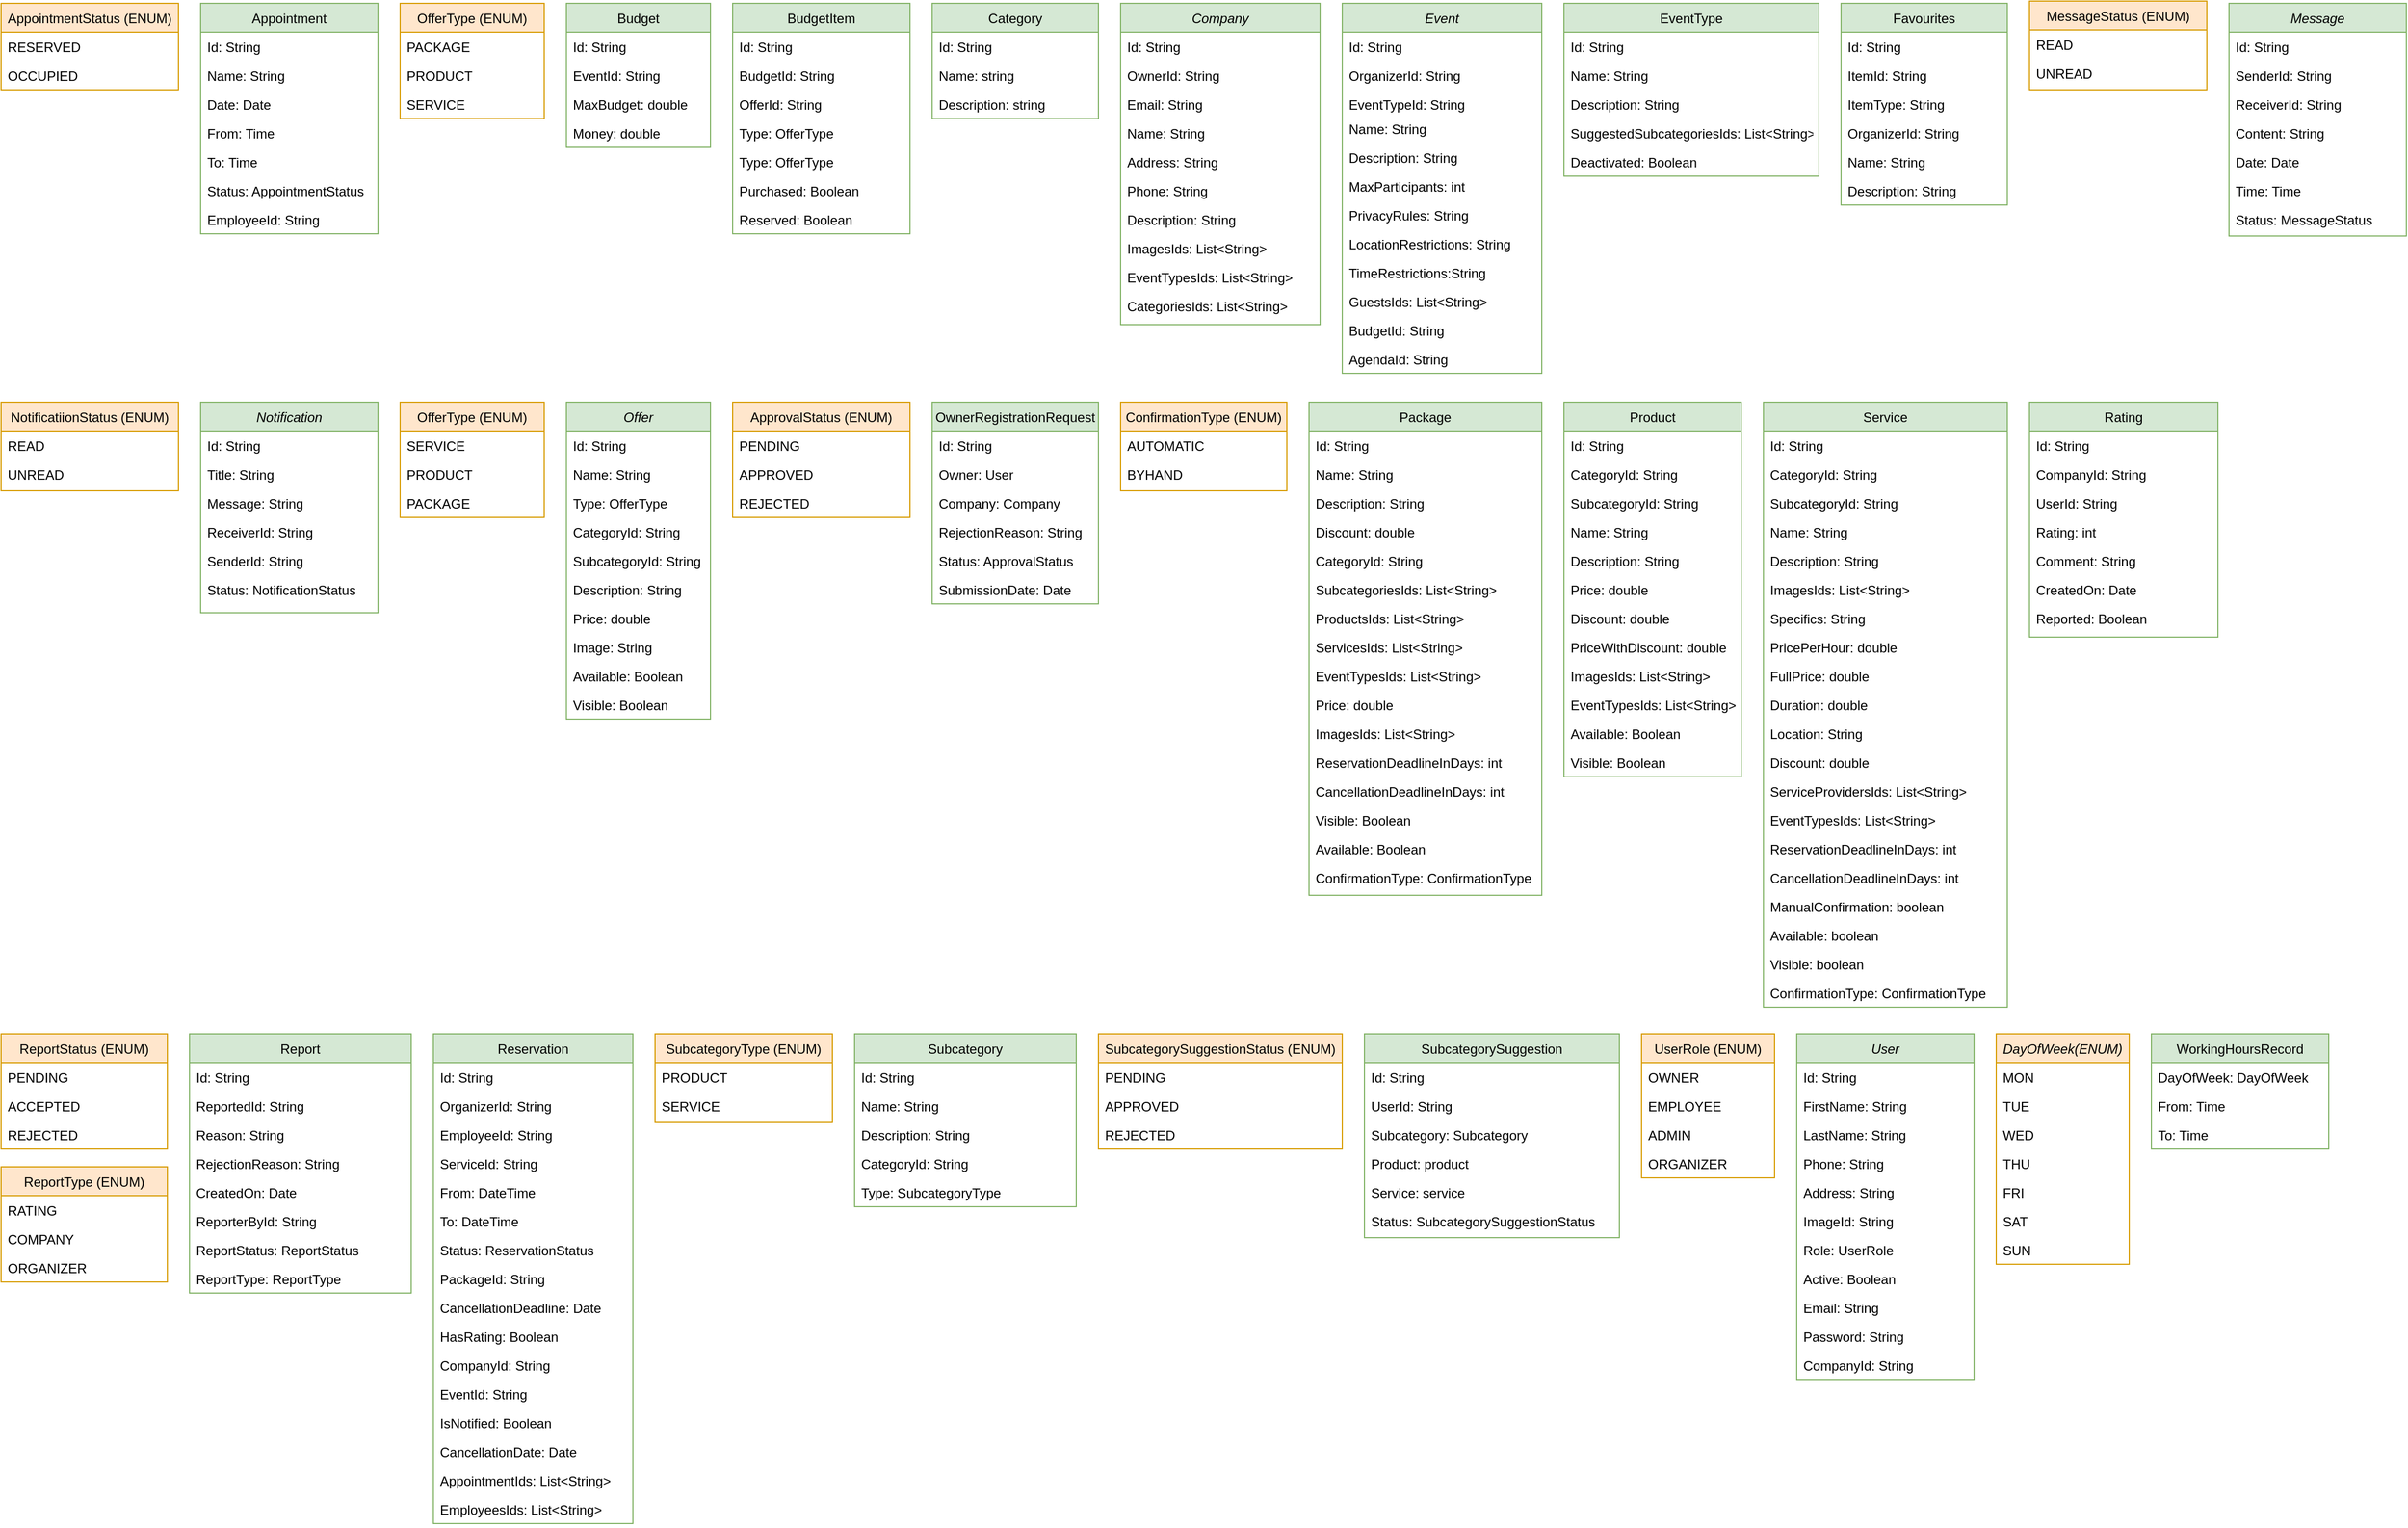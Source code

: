 <mxfile version="26.0.11">
  <diagram id="C5RBs43oDa-KdzZeNtuy" name="Page-1">
    <mxGraphModel dx="4841" dy="1658" grid="1" gridSize="10" guides="1" tooltips="1" connect="1" arrows="1" fold="1" page="1" pageScale="2" pageWidth="827" pageHeight="1169" math="0" shadow="0">
      <root>
        <mxCell id="WIyWlLk6GJQsqaUBKTNV-0" />
        <mxCell id="WIyWlLk6GJQsqaUBKTNV-1" parent="WIyWlLk6GJQsqaUBKTNV-0" />
        <mxCell id="zkfFHV4jXpPFQw0GAbJ--0" value="User" style="swimlane;fontStyle=2;align=center;verticalAlign=top;childLayout=stackLayout;horizontal=1;startSize=26;horizontalStack=0;resizeParent=1;resizeLast=0;collapsible=1;marginBottom=0;rounded=0;shadow=0;strokeWidth=1;fillColor=#d5e8d4;strokeColor=#82b366;" parent="WIyWlLk6GJQsqaUBKTNV-1" vertex="1">
          <mxGeometry x="1000" y="970" width="160" height="312" as="geometry">
            <mxRectangle x="230" y="140" width="160" height="26" as="alternateBounds" />
          </mxGeometry>
        </mxCell>
        <mxCell id="Vc1wF1qvE8ADxLrMLfDV-5" value="Id: String" style="text;align=left;verticalAlign=top;spacingLeft=4;spacingRight=4;overflow=hidden;rotatable=0;points=[[0,0.5],[1,0.5]];portConstraint=eastwest;" parent="zkfFHV4jXpPFQw0GAbJ--0" vertex="1">
          <mxGeometry y="26" width="160" height="26" as="geometry" />
        </mxCell>
        <mxCell id="zkfFHV4jXpPFQw0GAbJ--1" value="FirstName: String" style="text;align=left;verticalAlign=top;spacingLeft=4;spacingRight=4;overflow=hidden;rotatable=0;points=[[0,0.5],[1,0.5]];portConstraint=eastwest;" parent="zkfFHV4jXpPFQw0GAbJ--0" vertex="1">
          <mxGeometry y="52" width="160" height="26" as="geometry" />
        </mxCell>
        <mxCell id="zkfFHV4jXpPFQw0GAbJ--2" value="LastName: String" style="text;align=left;verticalAlign=top;spacingLeft=4;spacingRight=4;overflow=hidden;rotatable=0;points=[[0,0.5],[1,0.5]];portConstraint=eastwest;rounded=0;shadow=0;html=0;" parent="zkfFHV4jXpPFQw0GAbJ--0" vertex="1">
          <mxGeometry y="78" width="160" height="26" as="geometry" />
        </mxCell>
        <mxCell id="Vc1wF1qvE8ADxLrMLfDV-1" value="Phone: String" style="text;align=left;verticalAlign=top;spacingLeft=4;spacingRight=4;overflow=hidden;rotatable=0;points=[[0,0.5],[1,0.5]];portConstraint=eastwest;rounded=0;shadow=0;html=0;" parent="zkfFHV4jXpPFQw0GAbJ--0" vertex="1">
          <mxGeometry y="104" width="160" height="26" as="geometry" />
        </mxCell>
        <mxCell id="zkfFHV4jXpPFQw0GAbJ--3" value="Address: String" style="text;align=left;verticalAlign=top;spacingLeft=4;spacingRight=4;overflow=hidden;rotatable=0;points=[[0,0.5],[1,0.5]];portConstraint=eastwest;rounded=0;shadow=0;html=0;" parent="zkfFHV4jXpPFQw0GAbJ--0" vertex="1">
          <mxGeometry y="130" width="160" height="26" as="geometry" />
        </mxCell>
        <mxCell id="Vc1wF1qvE8ADxLrMLfDV-6" value="ImageId: String" style="text;align=left;verticalAlign=top;spacingLeft=4;spacingRight=4;overflow=hidden;rotatable=0;points=[[0,0.5],[1,0.5]];portConstraint=eastwest;rounded=0;shadow=0;html=0;" parent="zkfFHV4jXpPFQw0GAbJ--0" vertex="1">
          <mxGeometry y="156" width="160" height="26" as="geometry" />
        </mxCell>
        <mxCell id="SbD4J3eYNNpIUgigA2z--51" value="Role: UserRole" style="text;align=left;verticalAlign=top;spacingLeft=4;spacingRight=4;overflow=hidden;rotatable=0;points=[[0,0.5],[1,0.5]];portConstraint=eastwest;rounded=0;shadow=0;html=0;" parent="zkfFHV4jXpPFQw0GAbJ--0" vertex="1">
          <mxGeometry y="182" width="160" height="26" as="geometry" />
        </mxCell>
        <mxCell id="Vc1wF1qvE8ADxLrMLfDV-4" value="Active: Boolean" style="text;align=left;verticalAlign=top;spacingLeft=4;spacingRight=4;overflow=hidden;rotatable=0;points=[[0,0.5],[1,0.5]];portConstraint=eastwest;rounded=0;shadow=0;html=0;" parent="zkfFHV4jXpPFQw0GAbJ--0" vertex="1">
          <mxGeometry y="208" width="160" height="26" as="geometry" />
        </mxCell>
        <mxCell id="Vc1wF1qvE8ADxLrMLfDV-3" value="Email: String" style="text;align=left;verticalAlign=top;spacingLeft=4;spacingRight=4;overflow=hidden;rotatable=0;points=[[0,0.5],[1,0.5]];portConstraint=eastwest;rounded=0;shadow=0;html=0;" parent="zkfFHV4jXpPFQw0GAbJ--0" vertex="1">
          <mxGeometry y="234" width="160" height="26" as="geometry" />
        </mxCell>
        <mxCell id="Rx2yr0q6tCFLkyhuz2dC-0" value="Password: String" style="text;align=left;verticalAlign=top;spacingLeft=4;spacingRight=4;overflow=hidden;rotatable=0;points=[[0,0.5],[1,0.5]];portConstraint=eastwest;rounded=0;shadow=0;html=0;" vertex="1" parent="zkfFHV4jXpPFQw0GAbJ--0">
          <mxGeometry y="260" width="160" height="26" as="geometry" />
        </mxCell>
        <mxCell id="Rx2yr0q6tCFLkyhuz2dC-1" value="CompanyId: String" style="text;align=left;verticalAlign=top;spacingLeft=4;spacingRight=4;overflow=hidden;rotatable=0;points=[[0,0.5],[1,0.5]];portConstraint=eastwest;rounded=0;shadow=0;html=0;" vertex="1" parent="zkfFHV4jXpPFQw0GAbJ--0">
          <mxGeometry y="286" width="160" height="26" as="geometry" />
        </mxCell>
        <mxCell id="zkfFHV4jXpPFQw0GAbJ--6" value="Appointment" style="swimlane;fontStyle=0;align=center;verticalAlign=top;childLayout=stackLayout;horizontal=1;startSize=26;horizontalStack=0;resizeParent=1;resizeLast=0;collapsible=1;marginBottom=0;rounded=0;shadow=0;strokeWidth=1;fillColor=#d5e8d4;strokeColor=#82b366;" parent="WIyWlLk6GJQsqaUBKTNV-1" vertex="1">
          <mxGeometry x="-440" y="40" width="160" height="208" as="geometry">
            <mxRectangle x="130" y="380" width="160" height="26" as="alternateBounds" />
          </mxGeometry>
        </mxCell>
        <mxCell id="Vc1wF1qvE8ADxLrMLfDV-8" value="Id: String" style="text;align=left;verticalAlign=top;spacingLeft=4;spacingRight=4;overflow=hidden;rotatable=0;points=[[0,0.5],[1,0.5]];portConstraint=eastwest;" parent="zkfFHV4jXpPFQw0GAbJ--6" vertex="1">
          <mxGeometry y="26" width="160" height="26" as="geometry" />
        </mxCell>
        <mxCell id="Vc1wF1qvE8ADxLrMLfDV-10" value="Name: String" style="text;align=left;verticalAlign=top;spacingLeft=4;spacingRight=4;overflow=hidden;rotatable=0;points=[[0,0.5],[1,0.5]];portConstraint=eastwest;" parent="zkfFHV4jXpPFQw0GAbJ--6" vertex="1">
          <mxGeometry y="52" width="160" height="26" as="geometry" />
        </mxCell>
        <mxCell id="Vc1wF1qvE8ADxLrMLfDV-11" value="Date: Date" style="text;align=left;verticalAlign=top;spacingLeft=4;spacingRight=4;overflow=hidden;rotatable=0;points=[[0,0.5],[1,0.5]];portConstraint=eastwest;" parent="zkfFHV4jXpPFQw0GAbJ--6" vertex="1">
          <mxGeometry y="78" width="160" height="26" as="geometry" />
        </mxCell>
        <mxCell id="Vc1wF1qvE8ADxLrMLfDV-12" value="From: Time" style="text;align=left;verticalAlign=top;spacingLeft=4;spacingRight=4;overflow=hidden;rotatable=0;points=[[0,0.5],[1,0.5]];portConstraint=eastwest;" parent="zkfFHV4jXpPFQw0GAbJ--6" vertex="1">
          <mxGeometry y="104" width="160" height="26" as="geometry" />
        </mxCell>
        <mxCell id="Vc1wF1qvE8ADxLrMLfDV-13" value="To: Time" style="text;align=left;verticalAlign=top;spacingLeft=4;spacingRight=4;overflow=hidden;rotatable=0;points=[[0,0.5],[1,0.5]];portConstraint=eastwest;" parent="zkfFHV4jXpPFQw0GAbJ--6" vertex="1">
          <mxGeometry y="130" width="160" height="26" as="geometry" />
        </mxCell>
        <mxCell id="Vc1wF1qvE8ADxLrMLfDV-14" value="Status: AppointmentStatus" style="text;align=left;verticalAlign=top;spacingLeft=4;spacingRight=4;overflow=hidden;rotatable=0;points=[[0,0.5],[1,0.5]];portConstraint=eastwest;" parent="zkfFHV4jXpPFQw0GAbJ--6" vertex="1">
          <mxGeometry y="156" width="160" height="26" as="geometry" />
        </mxCell>
        <mxCell id="Vc1wF1qvE8ADxLrMLfDV-19" value="EmployeeId: String" style="text;align=left;verticalAlign=top;spacingLeft=4;spacingRight=4;overflow=hidden;rotatable=0;points=[[0,0.5],[1,0.5]];portConstraint=eastwest;" parent="zkfFHV4jXpPFQw0GAbJ--6" vertex="1">
          <mxGeometry y="182" width="160" height="26" as="geometry" />
        </mxCell>
        <mxCell id="Vc1wF1qvE8ADxLrMLfDV-15" value="AppointmentStatus (ENUM)" style="swimlane;fontStyle=0;align=center;verticalAlign=top;childLayout=stackLayout;horizontal=1;startSize=26;horizontalStack=0;resizeParent=1;resizeLast=0;collapsible=1;marginBottom=0;rounded=0;shadow=0;strokeWidth=1;fillColor=#ffe6cc;strokeColor=#d79b00;" parent="WIyWlLk6GJQsqaUBKTNV-1" vertex="1">
          <mxGeometry x="-620" y="40" width="160" height="78" as="geometry">
            <mxRectangle x="340" y="380" width="170" height="26" as="alternateBounds" />
          </mxGeometry>
        </mxCell>
        <mxCell id="Vc1wF1qvE8ADxLrMLfDV-16" value="RESERVED" style="text;align=left;verticalAlign=top;spacingLeft=4;spacingRight=4;overflow=hidden;rotatable=0;points=[[0,0.5],[1,0.5]];portConstraint=eastwest;" parent="Vc1wF1qvE8ADxLrMLfDV-15" vertex="1">
          <mxGeometry y="26" width="160" height="26" as="geometry" />
        </mxCell>
        <mxCell id="Vc1wF1qvE8ADxLrMLfDV-18" value="OCCUPIED" style="text;align=left;verticalAlign=top;spacingLeft=4;spacingRight=4;overflow=hidden;rotatable=0;points=[[0,0.5],[1,0.5]];portConstraint=eastwest;" parent="Vc1wF1qvE8ADxLrMLfDV-15" vertex="1">
          <mxGeometry y="52" width="160" height="26" as="geometry" />
        </mxCell>
        <mxCell id="Vc1wF1qvE8ADxLrMLfDV-26" value="WorkingHoursRecord" style="swimlane;fontStyle=0;align=center;verticalAlign=top;childLayout=stackLayout;horizontal=1;startSize=26;horizontalStack=0;resizeParent=1;resizeLast=0;collapsible=1;marginBottom=0;rounded=0;shadow=0;strokeWidth=1;fillColor=#d5e8d4;strokeColor=#82b366;" parent="WIyWlLk6GJQsqaUBKTNV-1" vertex="1">
          <mxGeometry x="1320" y="970" width="160" height="104" as="geometry">
            <mxRectangle x="550" y="140" width="160" height="26" as="alternateBounds" />
          </mxGeometry>
        </mxCell>
        <mxCell id="Vc1wF1qvE8ADxLrMLfDV-28" value="DayOfWeek: DayOfWeek" style="text;align=left;verticalAlign=top;spacingLeft=4;spacingRight=4;overflow=hidden;rotatable=0;points=[[0,0.5],[1,0.5]];portConstraint=eastwest;" parent="Vc1wF1qvE8ADxLrMLfDV-26" vertex="1">
          <mxGeometry y="26" width="160" height="26" as="geometry" />
        </mxCell>
        <mxCell id="Vc1wF1qvE8ADxLrMLfDV-43" value="From: Time" style="text;align=left;verticalAlign=top;spacingLeft=4;spacingRight=4;overflow=hidden;rotatable=0;points=[[0,0.5],[1,0.5]];portConstraint=eastwest;" parent="Vc1wF1qvE8ADxLrMLfDV-26" vertex="1">
          <mxGeometry y="52" width="160" height="26" as="geometry" />
        </mxCell>
        <mxCell id="Vc1wF1qvE8ADxLrMLfDV-44" value="To: Time" style="text;align=left;verticalAlign=top;spacingLeft=4;spacingRight=4;overflow=hidden;rotatable=0;points=[[0,0.5],[1,0.5]];portConstraint=eastwest;" parent="Vc1wF1qvE8ADxLrMLfDV-26" vertex="1">
          <mxGeometry y="78" width="160" height="26" as="geometry" />
        </mxCell>
        <mxCell id="Vc1wF1qvE8ADxLrMLfDV-35" value="DayOfWeek(ENUM)" style="swimlane;fontStyle=2;align=center;verticalAlign=top;childLayout=stackLayout;horizontal=1;startSize=26;horizontalStack=0;resizeParent=1;resizeLast=0;collapsible=1;marginBottom=0;rounded=0;shadow=0;strokeWidth=1;fillColor=#ffe6cc;strokeColor=#d79b00;" parent="WIyWlLk6GJQsqaUBKTNV-1" vertex="1">
          <mxGeometry x="1180" y="970" width="120" height="208" as="geometry">
            <mxRectangle x="230" y="140" width="160" height="26" as="alternateBounds" />
          </mxGeometry>
        </mxCell>
        <mxCell id="Vc1wF1qvE8ADxLrMLfDV-36" value="MON" style="text;align=left;verticalAlign=top;spacingLeft=4;spacingRight=4;overflow=hidden;rotatable=0;points=[[0,0.5],[1,0.5]];portConstraint=eastwest;rounded=0;shadow=0;html=0;" parent="Vc1wF1qvE8ADxLrMLfDV-35" vertex="1">
          <mxGeometry y="26" width="120" height="26" as="geometry" />
        </mxCell>
        <mxCell id="Vc1wF1qvE8ADxLrMLfDV-37" value="TUE" style="text;align=left;verticalAlign=top;spacingLeft=4;spacingRight=4;overflow=hidden;rotatable=0;points=[[0,0.5],[1,0.5]];portConstraint=eastwest;rounded=0;shadow=0;html=0;" parent="Vc1wF1qvE8ADxLrMLfDV-35" vertex="1">
          <mxGeometry y="52" width="120" height="26" as="geometry" />
        </mxCell>
        <mxCell id="Vc1wF1qvE8ADxLrMLfDV-38" value="WED" style="text;align=left;verticalAlign=top;spacingLeft=4;spacingRight=4;overflow=hidden;rotatable=0;points=[[0,0.5],[1,0.5]];portConstraint=eastwest;rounded=0;shadow=0;html=0;" parent="Vc1wF1qvE8ADxLrMLfDV-35" vertex="1">
          <mxGeometry y="78" width="120" height="26" as="geometry" />
        </mxCell>
        <mxCell id="Vc1wF1qvE8ADxLrMLfDV-39" value="THU" style="text;align=left;verticalAlign=top;spacingLeft=4;spacingRight=4;overflow=hidden;rotatable=0;points=[[0,0.5],[1,0.5]];portConstraint=eastwest;rounded=0;shadow=0;html=0;" parent="Vc1wF1qvE8ADxLrMLfDV-35" vertex="1">
          <mxGeometry y="104" width="120" height="26" as="geometry" />
        </mxCell>
        <mxCell id="Vc1wF1qvE8ADxLrMLfDV-40" value="FRI" style="text;align=left;verticalAlign=top;spacingLeft=4;spacingRight=4;overflow=hidden;rotatable=0;points=[[0,0.5],[1,0.5]];portConstraint=eastwest;rounded=0;shadow=0;html=0;" parent="Vc1wF1qvE8ADxLrMLfDV-35" vertex="1">
          <mxGeometry y="130" width="120" height="26" as="geometry" />
        </mxCell>
        <mxCell id="Vc1wF1qvE8ADxLrMLfDV-41" value="SAT" style="text;align=left;verticalAlign=top;spacingLeft=4;spacingRight=4;overflow=hidden;rotatable=0;points=[[0,0.5],[1,0.5]];portConstraint=eastwest;rounded=0;shadow=0;html=0;" parent="Vc1wF1qvE8ADxLrMLfDV-35" vertex="1">
          <mxGeometry y="156" width="120" height="26" as="geometry" />
        </mxCell>
        <mxCell id="Vc1wF1qvE8ADxLrMLfDV-42" value="SUN" style="text;align=left;verticalAlign=top;spacingLeft=4;spacingRight=4;overflow=hidden;rotatable=0;points=[[0,0.5],[1,0.5]];portConstraint=eastwest;rounded=0;shadow=0;html=0;" parent="Vc1wF1qvE8ADxLrMLfDV-35" vertex="1">
          <mxGeometry y="182" width="120" height="26" as="geometry" />
        </mxCell>
        <mxCell id="SbD4J3eYNNpIUgigA2z--25" value="Company" style="swimlane;fontStyle=2;align=center;verticalAlign=top;childLayout=stackLayout;horizontal=1;startSize=26;horizontalStack=0;resizeParent=1;resizeLast=0;collapsible=1;marginBottom=0;rounded=0;shadow=0;strokeWidth=1;fillColor=#d5e8d4;strokeColor=#82b366;" parent="WIyWlLk6GJQsqaUBKTNV-1" vertex="1">
          <mxGeometry x="390" y="40" width="180" height="290" as="geometry">
            <mxRectangle x="230" y="140" width="160" height="26" as="alternateBounds" />
          </mxGeometry>
        </mxCell>
        <mxCell id="SbD4J3eYNNpIUgigA2z--26" value="Id: String" style="text;align=left;verticalAlign=top;spacingLeft=4;spacingRight=4;overflow=hidden;rotatable=0;points=[[0,0.5],[1,0.5]];portConstraint=eastwest;" parent="SbD4J3eYNNpIUgigA2z--25" vertex="1">
          <mxGeometry y="26" width="180" height="26" as="geometry" />
        </mxCell>
        <mxCell id="SbD4J3eYNNpIUgigA2z--68" value="OwnerId: String" style="text;align=left;verticalAlign=top;spacingLeft=4;spacingRight=4;overflow=hidden;rotatable=0;points=[[0,0.5],[1,0.5]];portConstraint=eastwest;" parent="SbD4J3eYNNpIUgigA2z--25" vertex="1">
          <mxGeometry y="52" width="180" height="26" as="geometry" />
        </mxCell>
        <mxCell id="SbD4J3eYNNpIUgigA2z--31" value="Email: String" style="text;align=left;verticalAlign=top;spacingLeft=4;spacingRight=4;overflow=hidden;rotatable=0;points=[[0,0.5],[1,0.5]];portConstraint=eastwest;rounded=0;shadow=0;html=0;" parent="SbD4J3eYNNpIUgigA2z--25" vertex="1">
          <mxGeometry y="78" width="180" height="26" as="geometry" />
        </mxCell>
        <mxCell id="SbD4J3eYNNpIUgigA2z--27" value="Name: String" style="text;align=left;verticalAlign=top;spacingLeft=4;spacingRight=4;overflow=hidden;rotatable=0;points=[[0,0.5],[1,0.5]];portConstraint=eastwest;" parent="SbD4J3eYNNpIUgigA2z--25" vertex="1">
          <mxGeometry y="104" width="180" height="26" as="geometry" />
        </mxCell>
        <mxCell id="SbD4J3eYNNpIUgigA2z--29" value="Address: String" style="text;align=left;verticalAlign=top;spacingLeft=4;spacingRight=4;overflow=hidden;rotatable=0;points=[[0,0.5],[1,0.5]];portConstraint=eastwest;rounded=0;shadow=0;html=0;" parent="SbD4J3eYNNpIUgigA2z--25" vertex="1">
          <mxGeometry y="130" width="180" height="26" as="geometry" />
        </mxCell>
        <mxCell id="SbD4J3eYNNpIUgigA2z--30" value="Phone: String" style="text;align=left;verticalAlign=top;spacingLeft=4;spacingRight=4;overflow=hidden;rotatable=0;points=[[0,0.5],[1,0.5]];portConstraint=eastwest;rounded=0;shadow=0;html=0;" parent="SbD4J3eYNNpIUgigA2z--25" vertex="1">
          <mxGeometry y="156" width="180" height="26" as="geometry" />
        </mxCell>
        <mxCell id="SbD4J3eYNNpIUgigA2z--32" value="Description: String" style="text;align=left;verticalAlign=top;spacingLeft=4;spacingRight=4;overflow=hidden;rotatable=0;points=[[0,0.5],[1,0.5]];portConstraint=eastwest;rounded=0;shadow=0;html=0;" parent="SbD4J3eYNNpIUgigA2z--25" vertex="1">
          <mxGeometry y="182" width="180" height="26" as="geometry" />
        </mxCell>
        <mxCell id="SbD4J3eYNNpIUgigA2z--33" value="ImagesIds: List&lt;String&gt;" style="text;align=left;verticalAlign=top;spacingLeft=4;spacingRight=4;overflow=hidden;rotatable=0;points=[[0,0.5],[1,0.5]];portConstraint=eastwest;rounded=0;shadow=0;html=0;" parent="SbD4J3eYNNpIUgigA2z--25" vertex="1">
          <mxGeometry y="208" width="180" height="26" as="geometry" />
        </mxCell>
        <mxCell id="SbD4J3eYNNpIUgigA2z--37" value="EventTypesIds: List&lt;String&gt;" style="text;align=left;verticalAlign=top;spacingLeft=4;spacingRight=4;overflow=hidden;rotatable=0;points=[[0,0.5],[1,0.5]];portConstraint=eastwest;rounded=0;shadow=0;html=0;" parent="SbD4J3eYNNpIUgigA2z--25" vertex="1">
          <mxGeometry y="234" width="180" height="26" as="geometry" />
        </mxCell>
        <mxCell id="SbD4J3eYNNpIUgigA2z--35" value="CategoriesIds: List&lt;String&gt;" style="text;align=left;verticalAlign=top;spacingLeft=4;spacingRight=4;overflow=hidden;rotatable=0;points=[[0,0.5],[1,0.5]];portConstraint=eastwest;rounded=0;shadow=0;html=0;" parent="SbD4J3eYNNpIUgigA2z--25" vertex="1">
          <mxGeometry y="260" width="180" height="26" as="geometry" />
        </mxCell>
        <mxCell id="SbD4J3eYNNpIUgigA2z--45" value="OwnerRegistrationRequest" style="swimlane;fontStyle=0;align=center;verticalAlign=top;childLayout=stackLayout;horizontal=1;startSize=26;horizontalStack=0;resizeParent=1;resizeLast=0;collapsible=1;marginBottom=0;rounded=0;shadow=0;strokeWidth=1;fillColor=#d5e8d4;strokeColor=#82b366;" parent="WIyWlLk6GJQsqaUBKTNV-1" vertex="1">
          <mxGeometry x="220" y="400" width="150" height="182" as="geometry">
            <mxRectangle x="550" y="140" width="160" height="26" as="alternateBounds" />
          </mxGeometry>
        </mxCell>
        <mxCell id="SbD4J3eYNNpIUgigA2z--46" value="Id: String" style="text;align=left;verticalAlign=top;spacingLeft=4;spacingRight=4;overflow=hidden;rotatable=0;points=[[0,0.5],[1,0.5]];portConstraint=eastwest;" parent="SbD4J3eYNNpIUgigA2z--45" vertex="1">
          <mxGeometry y="26" width="150" height="26" as="geometry" />
        </mxCell>
        <mxCell id="SbD4J3eYNNpIUgigA2z--69" value="Owner: User" style="text;align=left;verticalAlign=top;spacingLeft=4;spacingRight=4;overflow=hidden;rotatable=0;points=[[0,0.5],[1,0.5]];portConstraint=eastwest;" parent="SbD4J3eYNNpIUgigA2z--45" vertex="1">
          <mxGeometry y="52" width="150" height="26" as="geometry" />
        </mxCell>
        <mxCell id="SbD4J3eYNNpIUgigA2z--67" value="Company: Company" style="text;align=left;verticalAlign=top;spacingLeft=4;spacingRight=4;overflow=hidden;rotatable=0;points=[[0,0.5],[1,0.5]];portConstraint=eastwest;" parent="SbD4J3eYNNpIUgigA2z--45" vertex="1">
          <mxGeometry y="78" width="150" height="26" as="geometry" />
        </mxCell>
        <mxCell id="SbD4J3eYNNpIUgigA2z--49" value="RejectionReason: String" style="text;align=left;verticalAlign=top;spacingLeft=4;spacingRight=4;overflow=hidden;rotatable=0;points=[[0,0.5],[1,0.5]];portConstraint=eastwest;" parent="SbD4J3eYNNpIUgigA2z--45" vertex="1">
          <mxGeometry y="104" width="150" height="26" as="geometry" />
        </mxCell>
        <mxCell id="Rx2yr0q6tCFLkyhuz2dC-53" value="Status: ApprovalStatus" style="text;align=left;verticalAlign=top;spacingLeft=4;spacingRight=4;overflow=hidden;rotatable=0;points=[[0,0.5],[1,0.5]];portConstraint=eastwest;" vertex="1" parent="SbD4J3eYNNpIUgigA2z--45">
          <mxGeometry y="130" width="150" height="26" as="geometry" />
        </mxCell>
        <mxCell id="Rx2yr0q6tCFLkyhuz2dC-54" value="SubmissionDate: Date" style="text;align=left;verticalAlign=top;spacingLeft=4;spacingRight=4;overflow=hidden;rotatable=0;points=[[0,0.5],[1,0.5]];portConstraint=eastwest;" vertex="1" parent="SbD4J3eYNNpIUgigA2z--45">
          <mxGeometry y="156" width="150" height="26" as="geometry" />
        </mxCell>
        <mxCell id="SbD4J3eYNNpIUgigA2z--61" value="UserRole (ENUM)" style="swimlane;fontStyle=0;align=center;verticalAlign=top;childLayout=stackLayout;horizontal=1;startSize=26;horizontalStack=0;resizeParent=1;resizeLast=0;collapsible=1;marginBottom=0;rounded=0;shadow=0;strokeWidth=1;fillColor=#ffe6cc;strokeColor=#d79b00;" parent="WIyWlLk6GJQsqaUBKTNV-1" vertex="1">
          <mxGeometry x="860" y="970" width="120" height="130" as="geometry">
            <mxRectangle x="340" y="380" width="170" height="26" as="alternateBounds" />
          </mxGeometry>
        </mxCell>
        <mxCell id="SbD4J3eYNNpIUgigA2z--62" value="OWNER" style="text;align=left;verticalAlign=top;spacingLeft=4;spacingRight=4;overflow=hidden;rotatable=0;points=[[0,0.5],[1,0.5]];portConstraint=eastwest;" parent="SbD4J3eYNNpIUgigA2z--61" vertex="1">
          <mxGeometry y="26" width="120" height="26" as="geometry" />
        </mxCell>
        <mxCell id="SbD4J3eYNNpIUgigA2z--63" value="EMPLOYEE" style="text;align=left;verticalAlign=top;spacingLeft=4;spacingRight=4;overflow=hidden;rotatable=0;points=[[0,0.5],[1,0.5]];portConstraint=eastwest;" parent="SbD4J3eYNNpIUgigA2z--61" vertex="1">
          <mxGeometry y="52" width="120" height="26" as="geometry" />
        </mxCell>
        <mxCell id="SbD4J3eYNNpIUgigA2z--64" value="ADMIN" style="text;align=left;verticalAlign=top;spacingLeft=4;spacingRight=4;overflow=hidden;rotatable=0;points=[[0,0.5],[1,0.5]];portConstraint=eastwest;" parent="SbD4J3eYNNpIUgigA2z--61" vertex="1">
          <mxGeometry y="78" width="120" height="26" as="geometry" />
        </mxCell>
        <mxCell id="SbD4J3eYNNpIUgigA2z--65" value="ORGANIZER" style="text;align=left;verticalAlign=top;spacingLeft=4;spacingRight=4;overflow=hidden;rotatable=0;points=[[0,0.5],[1,0.5]];portConstraint=eastwest;" parent="SbD4J3eYNNpIUgigA2z--61" vertex="1">
          <mxGeometry y="104" width="120" height="26" as="geometry" />
        </mxCell>
        <mxCell id="SbD4J3eYNNpIUgigA2z--76" value="ApprovalStatus (ENUM)" style="swimlane;fontStyle=0;align=center;verticalAlign=top;childLayout=stackLayout;horizontal=1;startSize=26;horizontalStack=0;resizeParent=1;resizeLast=0;collapsible=1;marginBottom=0;rounded=0;shadow=0;strokeWidth=1;fillColor=#ffe6cc;strokeColor=#d79b00;" parent="WIyWlLk6GJQsqaUBKTNV-1" vertex="1">
          <mxGeometry x="40" y="400" width="160" height="104" as="geometry">
            <mxRectangle x="340" y="380" width="170" height="26" as="alternateBounds" />
          </mxGeometry>
        </mxCell>
        <mxCell id="SbD4J3eYNNpIUgigA2z--77" value="PENDING" style="text;align=left;verticalAlign=top;spacingLeft=4;spacingRight=4;overflow=hidden;rotatable=0;points=[[0,0.5],[1,0.5]];portConstraint=eastwest;" parent="SbD4J3eYNNpIUgigA2z--76" vertex="1">
          <mxGeometry y="26" width="160" height="26" as="geometry" />
        </mxCell>
        <mxCell id="SbD4J3eYNNpIUgigA2z--78" value="APPROVED" style="text;align=left;verticalAlign=top;spacingLeft=4;spacingRight=4;overflow=hidden;rotatable=0;points=[[0,0.5],[1,0.5]];portConstraint=eastwest;" parent="SbD4J3eYNNpIUgigA2z--76" vertex="1">
          <mxGeometry y="52" width="160" height="26" as="geometry" />
        </mxCell>
        <mxCell id="SbD4J3eYNNpIUgigA2z--79" value="REJECTED" style="text;align=left;verticalAlign=top;spacingLeft=4;spacingRight=4;overflow=hidden;rotatable=0;points=[[0,0.5],[1,0.5]];portConstraint=eastwest;" parent="SbD4J3eYNNpIUgigA2z--76" vertex="1">
          <mxGeometry y="78" width="160" height="26" as="geometry" />
        </mxCell>
        <mxCell id="SbD4J3eYNNpIUgigA2z--82" value="Category" style="swimlane;fontStyle=0;align=center;verticalAlign=top;childLayout=stackLayout;horizontal=1;startSize=26;horizontalStack=0;resizeParent=1;resizeLast=0;collapsible=1;marginBottom=0;rounded=0;shadow=0;strokeWidth=1;fillColor=#d5e8d4;strokeColor=#82b366;" parent="WIyWlLk6GJQsqaUBKTNV-1" vertex="1">
          <mxGeometry x="220" y="40" width="150" height="104" as="geometry">
            <mxRectangle x="550" y="140" width="160" height="26" as="alternateBounds" />
          </mxGeometry>
        </mxCell>
        <mxCell id="SbD4J3eYNNpIUgigA2z--83" value="Id: String" style="text;align=left;verticalAlign=top;spacingLeft=4;spacingRight=4;overflow=hidden;rotatable=0;points=[[0,0.5],[1,0.5]];portConstraint=eastwest;" parent="SbD4J3eYNNpIUgigA2z--82" vertex="1">
          <mxGeometry y="26" width="150" height="26" as="geometry" />
        </mxCell>
        <mxCell id="SbD4J3eYNNpIUgigA2z--84" value="Name: string" style="text;align=left;verticalAlign=top;spacingLeft=4;spacingRight=4;overflow=hidden;rotatable=0;points=[[0,0.5],[1,0.5]];portConstraint=eastwest;" parent="SbD4J3eYNNpIUgigA2z--82" vertex="1">
          <mxGeometry y="52" width="150" height="26" as="geometry" />
        </mxCell>
        <mxCell id="SbD4J3eYNNpIUgigA2z--85" value="Description: string" style="text;align=left;verticalAlign=top;spacingLeft=4;spacingRight=4;overflow=hidden;rotatable=0;points=[[0,0.5],[1,0.5]];portConstraint=eastwest;" parent="SbD4J3eYNNpIUgigA2z--82" vertex="1">
          <mxGeometry y="78" width="150" height="26" as="geometry" />
        </mxCell>
        <mxCell id="SbD4J3eYNNpIUgigA2z--87" value="Subcategory" style="swimlane;fontStyle=0;align=center;verticalAlign=top;childLayout=stackLayout;horizontal=1;startSize=26;horizontalStack=0;resizeParent=1;resizeLast=0;collapsible=1;marginBottom=0;rounded=0;shadow=0;strokeWidth=1;fillColor=#d5e8d4;strokeColor=#82b366;" parent="WIyWlLk6GJQsqaUBKTNV-1" vertex="1">
          <mxGeometry x="150" y="970" width="200" height="156" as="geometry">
            <mxRectangle x="550" y="140" width="160" height="26" as="alternateBounds" />
          </mxGeometry>
        </mxCell>
        <mxCell id="SbD4J3eYNNpIUgigA2z--88" value="Id: String" style="text;align=left;verticalAlign=top;spacingLeft=4;spacingRight=4;overflow=hidden;rotatable=0;points=[[0,0.5],[1,0.5]];portConstraint=eastwest;" parent="SbD4J3eYNNpIUgigA2z--87" vertex="1">
          <mxGeometry y="26" width="200" height="26" as="geometry" />
        </mxCell>
        <mxCell id="SbD4J3eYNNpIUgigA2z--89" value="Name: String" style="text;align=left;verticalAlign=top;spacingLeft=4;spacingRight=4;overflow=hidden;rotatable=0;points=[[0,0.5],[1,0.5]];portConstraint=eastwest;" parent="SbD4J3eYNNpIUgigA2z--87" vertex="1">
          <mxGeometry y="52" width="200" height="26" as="geometry" />
        </mxCell>
        <mxCell id="SbD4J3eYNNpIUgigA2z--90" value="Description: String" style="text;align=left;verticalAlign=top;spacingLeft=4;spacingRight=4;overflow=hidden;rotatable=0;points=[[0,0.5],[1,0.5]];portConstraint=eastwest;" parent="SbD4J3eYNNpIUgigA2z--87" vertex="1">
          <mxGeometry y="78" width="200" height="26" as="geometry" />
        </mxCell>
        <mxCell id="SbD4J3eYNNpIUgigA2z--91" value="CategoryId: String" style="text;align=left;verticalAlign=top;spacingLeft=4;spacingRight=4;overflow=hidden;rotatable=0;points=[[0,0.5],[1,0.5]];portConstraint=eastwest;" parent="SbD4J3eYNNpIUgigA2z--87" vertex="1">
          <mxGeometry y="104" width="200" height="26" as="geometry" />
        </mxCell>
        <mxCell id="SbD4J3eYNNpIUgigA2z--99" value="Type: SubcategoryType" style="text;align=left;verticalAlign=top;spacingLeft=4;spacingRight=4;overflow=hidden;rotatable=0;points=[[0,0.5],[1,0.5]];portConstraint=eastwest;" parent="SbD4J3eYNNpIUgigA2z--87" vertex="1">
          <mxGeometry y="130" width="200" height="26" as="geometry" />
        </mxCell>
        <mxCell id="SbD4J3eYNNpIUgigA2z--94" value="EventType" style="swimlane;fontStyle=0;align=center;verticalAlign=top;childLayout=stackLayout;horizontal=1;startSize=26;horizontalStack=0;resizeParent=1;resizeLast=0;collapsible=1;marginBottom=0;rounded=0;shadow=0;strokeWidth=1;fillColor=#d5e8d4;strokeColor=#82b366;" parent="WIyWlLk6GJQsqaUBKTNV-1" vertex="1">
          <mxGeometry x="790" y="40" width="230" height="156" as="geometry">
            <mxRectangle x="550" y="140" width="160" height="26" as="alternateBounds" />
          </mxGeometry>
        </mxCell>
        <mxCell id="SbD4J3eYNNpIUgigA2z--95" value="Id: String" style="text;align=left;verticalAlign=top;spacingLeft=4;spacingRight=4;overflow=hidden;rotatable=0;points=[[0,0.5],[1,0.5]];portConstraint=eastwest;" parent="SbD4J3eYNNpIUgigA2z--94" vertex="1">
          <mxGeometry y="26" width="230" height="26" as="geometry" />
        </mxCell>
        <mxCell id="SbD4J3eYNNpIUgigA2z--97" value="Name: String" style="text;align=left;verticalAlign=top;spacingLeft=4;spacingRight=4;overflow=hidden;rotatable=0;points=[[0,0.5],[1,0.5]];portConstraint=eastwest;" parent="SbD4J3eYNNpIUgigA2z--94" vertex="1">
          <mxGeometry y="52" width="230" height="26" as="geometry" />
        </mxCell>
        <mxCell id="SbD4J3eYNNpIUgigA2z--98" value="Description: String" style="text;align=left;verticalAlign=top;spacingLeft=4;spacingRight=4;overflow=hidden;rotatable=0;points=[[0,0.5],[1,0.5]];portConstraint=eastwest;" parent="SbD4J3eYNNpIUgigA2z--94" vertex="1">
          <mxGeometry y="78" width="230" height="26" as="geometry" />
        </mxCell>
        <mxCell id="SbD4J3eYNNpIUgigA2z--104" value="SuggestedSubcategoriesIds: List&lt;String&gt;" style="text;align=left;verticalAlign=top;spacingLeft=4;spacingRight=4;overflow=hidden;rotatable=0;points=[[0,0.5],[1,0.5]];portConstraint=eastwest;" parent="SbD4J3eYNNpIUgigA2z--94" vertex="1">
          <mxGeometry y="104" width="230" height="26" as="geometry" />
        </mxCell>
        <mxCell id="SbD4J3eYNNpIUgigA2z--105" value="Deactivated: Boolean" style="text;align=left;verticalAlign=top;spacingLeft=4;spacingRight=4;overflow=hidden;rotatable=0;points=[[0,0.5],[1,0.5]];portConstraint=eastwest;rounded=0;shadow=0;html=0;" parent="SbD4J3eYNNpIUgigA2z--94" vertex="1">
          <mxGeometry y="130" width="230" height="26" as="geometry" />
        </mxCell>
        <mxCell id="SbD4J3eYNNpIUgigA2z--100" value="SubcategoryType (ENUM)" style="swimlane;fontStyle=0;align=center;verticalAlign=top;childLayout=stackLayout;horizontal=1;startSize=26;horizontalStack=0;resizeParent=1;resizeLast=0;collapsible=1;marginBottom=0;rounded=0;shadow=0;strokeWidth=1;fillColor=#ffe6cc;strokeColor=#d79b00;" parent="WIyWlLk6GJQsqaUBKTNV-1" vertex="1">
          <mxGeometry x="-30" y="970" width="160" height="80" as="geometry">
            <mxRectangle x="340" y="380" width="170" height="26" as="alternateBounds" />
          </mxGeometry>
        </mxCell>
        <mxCell id="SbD4J3eYNNpIUgigA2z--101" value="PRODUCT" style="text;align=left;verticalAlign=top;spacingLeft=4;spacingRight=4;overflow=hidden;rotatable=0;points=[[0,0.5],[1,0.5]];portConstraint=eastwest;" parent="SbD4J3eYNNpIUgigA2z--100" vertex="1">
          <mxGeometry y="26" width="160" height="26" as="geometry" />
        </mxCell>
        <mxCell id="SbD4J3eYNNpIUgigA2z--102" value="SERVICE" style="text;align=left;verticalAlign=top;spacingLeft=4;spacingRight=4;overflow=hidden;rotatable=0;points=[[0,0.5],[1,0.5]];portConstraint=eastwest;" parent="SbD4J3eYNNpIUgigA2z--100" vertex="1">
          <mxGeometry y="52" width="160" height="26" as="geometry" />
        </mxCell>
        <mxCell id="SbD4J3eYNNpIUgigA2z--106" value="Product" style="swimlane;fontStyle=0;align=center;verticalAlign=top;childLayout=stackLayout;horizontal=1;startSize=26;horizontalStack=0;resizeParent=1;resizeLast=0;collapsible=1;marginBottom=0;rounded=0;shadow=0;strokeWidth=1;fillColor=#d5e8d4;strokeColor=#82b366;" parent="WIyWlLk6GJQsqaUBKTNV-1" vertex="1">
          <mxGeometry x="790" y="400" width="160" height="338" as="geometry">
            <mxRectangle x="550" y="140" width="160" height="26" as="alternateBounds" />
          </mxGeometry>
        </mxCell>
        <mxCell id="SbD4J3eYNNpIUgigA2z--107" value="Id: String" style="text;align=left;verticalAlign=top;spacingLeft=4;spacingRight=4;overflow=hidden;rotatable=0;points=[[0,0.5],[1,0.5]];portConstraint=eastwest;" parent="SbD4J3eYNNpIUgigA2z--106" vertex="1">
          <mxGeometry y="26" width="160" height="26" as="geometry" />
        </mxCell>
        <mxCell id="kETxVRvKKjAKWkYtD6f8-3" value="CategoryId: String" style="text;align=left;verticalAlign=top;spacingLeft=4;spacingRight=4;overflow=hidden;rotatable=0;points=[[0,0.5],[1,0.5]];portConstraint=eastwest;" parent="SbD4J3eYNNpIUgigA2z--106" vertex="1">
          <mxGeometry y="52" width="160" height="26" as="geometry" />
        </mxCell>
        <mxCell id="SbD4J3eYNNpIUgigA2z--111" value="SubcategoryId: String" style="text;align=left;verticalAlign=top;spacingLeft=4;spacingRight=4;overflow=hidden;rotatable=0;points=[[0,0.5],[1,0.5]];portConstraint=eastwest;" parent="SbD4J3eYNNpIUgigA2z--106" vertex="1">
          <mxGeometry y="78" width="160" height="26" as="geometry" />
        </mxCell>
        <mxCell id="SbD4J3eYNNpIUgigA2z--109" value="Name: String" style="text;align=left;verticalAlign=top;spacingLeft=4;spacingRight=4;overflow=hidden;rotatable=0;points=[[0,0.5],[1,0.5]];portConstraint=eastwest;" parent="SbD4J3eYNNpIUgigA2z--106" vertex="1">
          <mxGeometry y="104" width="160" height="26" as="geometry" />
        </mxCell>
        <mxCell id="SbD4J3eYNNpIUgigA2z--110" value="Description: String" style="text;align=left;verticalAlign=top;spacingLeft=4;spacingRight=4;overflow=hidden;rotatable=0;points=[[0,0.5],[1,0.5]];portConstraint=eastwest;" parent="SbD4J3eYNNpIUgigA2z--106" vertex="1">
          <mxGeometry y="130" width="160" height="26" as="geometry" />
        </mxCell>
        <mxCell id="SbD4J3eYNNpIUgigA2z--112" value="Price: double" style="text;align=left;verticalAlign=top;spacingLeft=4;spacingRight=4;overflow=hidden;rotatable=0;points=[[0,0.5],[1,0.5]];portConstraint=eastwest;" parent="SbD4J3eYNNpIUgigA2z--106" vertex="1">
          <mxGeometry y="156" width="160" height="26" as="geometry" />
        </mxCell>
        <mxCell id="SbD4J3eYNNpIUgigA2z--113" value="Discount: double" style="text;align=left;verticalAlign=top;spacingLeft=4;spacingRight=4;overflow=hidden;rotatable=0;points=[[0,0.5],[1,0.5]];portConstraint=eastwest;" parent="SbD4J3eYNNpIUgigA2z--106" vertex="1">
          <mxGeometry y="182" width="160" height="26" as="geometry" />
        </mxCell>
        <mxCell id="SbD4J3eYNNpIUgigA2z--114" value="PriceWithDiscount: double" style="text;align=left;verticalAlign=top;spacingLeft=4;spacingRight=4;overflow=hidden;rotatable=0;points=[[0,0.5],[1,0.5]];portConstraint=eastwest;" parent="SbD4J3eYNNpIUgigA2z--106" vertex="1">
          <mxGeometry y="208" width="160" height="26" as="geometry" />
        </mxCell>
        <mxCell id="SbD4J3eYNNpIUgigA2z--115" value="ImagesIds: List&lt;String&gt;" style="text;align=left;verticalAlign=top;spacingLeft=4;spacingRight=4;overflow=hidden;rotatable=0;points=[[0,0.5],[1,0.5]];portConstraint=eastwest;" parent="SbD4J3eYNNpIUgigA2z--106" vertex="1">
          <mxGeometry y="234" width="160" height="26" as="geometry" />
        </mxCell>
        <mxCell id="SbD4J3eYNNpIUgigA2z--116" value="EventTypesIds: List&lt;String&gt;" style="text;align=left;verticalAlign=top;spacingLeft=4;spacingRight=4;overflow=hidden;rotatable=0;points=[[0,0.5],[1,0.5]];portConstraint=eastwest;" parent="SbD4J3eYNNpIUgigA2z--106" vertex="1">
          <mxGeometry y="260" width="160" height="26" as="geometry" />
        </mxCell>
        <mxCell id="SbD4J3eYNNpIUgigA2z--117" value="Available: Boolean" style="text;align=left;verticalAlign=top;spacingLeft=4;spacingRight=4;overflow=hidden;rotatable=0;points=[[0,0.5],[1,0.5]];portConstraint=eastwest;" parent="SbD4J3eYNNpIUgigA2z--106" vertex="1">
          <mxGeometry y="286" width="160" height="26" as="geometry" />
        </mxCell>
        <mxCell id="SbD4J3eYNNpIUgigA2z--118" value="Visible: Boolean" style="text;align=left;verticalAlign=top;spacingLeft=4;spacingRight=4;overflow=hidden;rotatable=0;points=[[0,0.5],[1,0.5]];portConstraint=eastwest;" parent="SbD4J3eYNNpIUgigA2z--106" vertex="1">
          <mxGeometry y="312" width="160" height="26" as="geometry" />
        </mxCell>
        <mxCell id="SbD4J3eYNNpIUgigA2z--119" value="Service" style="swimlane;fontStyle=0;align=center;verticalAlign=top;childLayout=stackLayout;horizontal=1;startSize=26;horizontalStack=0;resizeParent=1;resizeLast=0;collapsible=1;marginBottom=0;rounded=0;shadow=0;strokeWidth=1;fillColor=#d5e8d4;strokeColor=#82b366;" parent="WIyWlLk6GJQsqaUBKTNV-1" vertex="1">
          <mxGeometry x="970" y="400" width="220" height="546" as="geometry">
            <mxRectangle x="550" y="140" width="160" height="26" as="alternateBounds" />
          </mxGeometry>
        </mxCell>
        <mxCell id="SbD4J3eYNNpIUgigA2z--120" value="Id: String" style="text;align=left;verticalAlign=top;spacingLeft=4;spacingRight=4;overflow=hidden;rotatable=0;points=[[0,0.5],[1,0.5]];portConstraint=eastwest;" parent="SbD4J3eYNNpIUgigA2z--119" vertex="1">
          <mxGeometry y="26" width="220" height="26" as="geometry" />
        </mxCell>
        <mxCell id="Rx2yr0q6tCFLkyhuz2dC-63" value="CategoryId: String" style="text;align=left;verticalAlign=top;spacingLeft=4;spacingRight=4;overflow=hidden;rotatable=0;points=[[0,0.5],[1,0.5]];portConstraint=eastwest;" vertex="1" parent="SbD4J3eYNNpIUgigA2z--119">
          <mxGeometry y="52" width="220" height="26" as="geometry" />
        </mxCell>
        <mxCell id="Rx2yr0q6tCFLkyhuz2dC-64" value="SubcategoryId: String" style="text;align=left;verticalAlign=top;spacingLeft=4;spacingRight=4;overflow=hidden;rotatable=0;points=[[0,0.5],[1,0.5]];portConstraint=eastwest;" vertex="1" parent="SbD4J3eYNNpIUgigA2z--119">
          <mxGeometry y="78" width="220" height="26" as="geometry" />
        </mxCell>
        <mxCell id="Rx2yr0q6tCFLkyhuz2dC-65" value="Name: String" style="text;align=left;verticalAlign=top;spacingLeft=4;spacingRight=4;overflow=hidden;rotatable=0;points=[[0,0.5],[1,0.5]];portConstraint=eastwest;" vertex="1" parent="SbD4J3eYNNpIUgigA2z--119">
          <mxGeometry y="104" width="220" height="26" as="geometry" />
        </mxCell>
        <mxCell id="Rx2yr0q6tCFLkyhuz2dC-66" value="Description: String" style="text;align=left;verticalAlign=top;spacingLeft=4;spacingRight=4;overflow=hidden;rotatable=0;points=[[0,0.5],[1,0.5]];portConstraint=eastwest;" vertex="1" parent="SbD4J3eYNNpIUgigA2z--119">
          <mxGeometry y="130" width="220" height="26" as="geometry" />
        </mxCell>
        <mxCell id="Rx2yr0q6tCFLkyhuz2dC-67" value="ImagesIds: List&lt;String&gt;" style="text;align=left;verticalAlign=top;spacingLeft=4;spacingRight=4;overflow=hidden;rotatable=0;points=[[0,0.5],[1,0.5]];portConstraint=eastwest;" vertex="1" parent="SbD4J3eYNNpIUgigA2z--119">
          <mxGeometry y="156" width="220" height="26" as="geometry" />
        </mxCell>
        <mxCell id="SbD4J3eYNNpIUgigA2z--131" value="Specifics: String" style="text;align=left;verticalAlign=top;spacingLeft=4;spacingRight=4;overflow=hidden;rotatable=0;points=[[0,0.5],[1,0.5]];portConstraint=eastwest;" parent="SbD4J3eYNNpIUgigA2z--119" vertex="1">
          <mxGeometry y="182" width="220" height="26" as="geometry" />
        </mxCell>
        <mxCell id="SbD4J3eYNNpIUgigA2z--124" value="PricePerHour: double" style="text;align=left;verticalAlign=top;spacingLeft=4;spacingRight=4;overflow=hidden;rotatable=0;points=[[0,0.5],[1,0.5]];portConstraint=eastwest;" parent="SbD4J3eYNNpIUgigA2z--119" vertex="1">
          <mxGeometry y="208" width="220" height="26" as="geometry" />
        </mxCell>
        <mxCell id="SbD4J3eYNNpIUgigA2z--132" value="FullPrice: double" style="text;align=left;verticalAlign=top;spacingLeft=4;spacingRight=4;overflow=hidden;rotatable=0;points=[[0,0.5],[1,0.5]];portConstraint=eastwest;" parent="SbD4J3eYNNpIUgigA2z--119" vertex="1">
          <mxGeometry y="234" width="220" height="26" as="geometry" />
        </mxCell>
        <mxCell id="SbD4J3eYNNpIUgigA2z--133" value="Duration: double" style="text;align=left;verticalAlign=top;spacingLeft=4;spacingRight=4;overflow=hidden;rotatable=0;points=[[0,0.5],[1,0.5]];portConstraint=eastwest;" parent="SbD4J3eYNNpIUgigA2z--119" vertex="1">
          <mxGeometry y="260" width="220" height="26" as="geometry" />
        </mxCell>
        <mxCell id="SbD4J3eYNNpIUgigA2z--135" value="Location: String" style="text;align=left;verticalAlign=top;spacingLeft=4;spacingRight=4;overflow=hidden;rotatable=0;points=[[0,0.5],[1,0.5]];portConstraint=eastwest;" parent="SbD4J3eYNNpIUgigA2z--119" vertex="1">
          <mxGeometry y="286" width="220" height="26" as="geometry" />
        </mxCell>
        <mxCell id="SbD4J3eYNNpIUgigA2z--125" value="Discount: double" style="text;align=left;verticalAlign=top;spacingLeft=4;spacingRight=4;overflow=hidden;rotatable=0;points=[[0,0.5],[1,0.5]];portConstraint=eastwest;" parent="SbD4J3eYNNpIUgigA2z--119" vertex="1">
          <mxGeometry y="312" width="220" height="26" as="geometry" />
        </mxCell>
        <mxCell id="SbD4J3eYNNpIUgigA2z--134" value="ServiceProvidersIds: List&lt;String&gt;" style="text;align=left;verticalAlign=top;spacingLeft=4;spacingRight=4;overflow=hidden;rotatable=0;points=[[0,0.5],[1,0.5]];portConstraint=eastwest;" parent="SbD4J3eYNNpIUgigA2z--119" vertex="1">
          <mxGeometry y="338" width="220" height="26" as="geometry" />
        </mxCell>
        <mxCell id="SbD4J3eYNNpIUgigA2z--153" value="EventTypesIds: List&lt;String&gt;" style="text;align=left;verticalAlign=top;spacingLeft=4;spacingRight=4;overflow=hidden;rotatable=0;points=[[0,0.5],[1,0.5]];portConstraint=eastwest;" parent="SbD4J3eYNNpIUgigA2z--119" vertex="1">
          <mxGeometry y="364" width="220" height="26" as="geometry" />
        </mxCell>
        <mxCell id="SbD4J3eYNNpIUgigA2z--128" value="ReservationDeadlineInDays: int" style="text;align=left;verticalAlign=top;spacingLeft=4;spacingRight=4;overflow=hidden;rotatable=0;points=[[0,0.5],[1,0.5]];portConstraint=eastwest;" parent="SbD4J3eYNNpIUgigA2z--119" vertex="1">
          <mxGeometry y="390" width="220" height="26" as="geometry" />
        </mxCell>
        <mxCell id="SbD4J3eYNNpIUgigA2z--129" value="CancellationDeadlineInDays: int" style="text;align=left;verticalAlign=top;spacingLeft=4;spacingRight=4;overflow=hidden;rotatable=0;points=[[0,0.5],[1,0.5]];portConstraint=eastwest;" parent="SbD4J3eYNNpIUgigA2z--119" vertex="1">
          <mxGeometry y="416" width="220" height="26" as="geometry" />
        </mxCell>
        <mxCell id="SbD4J3eYNNpIUgigA2z--130" value="ManualConfirmation: boolean" style="text;align=left;verticalAlign=top;spacingLeft=4;spacingRight=4;overflow=hidden;rotatable=0;points=[[0,0.5],[1,0.5]];portConstraint=eastwest;" parent="SbD4J3eYNNpIUgigA2z--119" vertex="1">
          <mxGeometry y="442" width="220" height="26" as="geometry" />
        </mxCell>
        <mxCell id="SbD4J3eYNNpIUgigA2z--154" value="Available: boolean" style="text;align=left;verticalAlign=top;spacingLeft=4;spacingRight=4;overflow=hidden;rotatable=0;points=[[0,0.5],[1,0.5]];portConstraint=eastwest;" parent="SbD4J3eYNNpIUgigA2z--119" vertex="1">
          <mxGeometry y="468" width="220" height="26" as="geometry" />
        </mxCell>
        <mxCell id="SbD4J3eYNNpIUgigA2z--155" value="Visible: boolean" style="text;align=left;verticalAlign=top;spacingLeft=4;spacingRight=4;overflow=hidden;rotatable=0;points=[[0,0.5],[1,0.5]];portConstraint=eastwest;" parent="SbD4J3eYNNpIUgigA2z--119" vertex="1">
          <mxGeometry y="494" width="220" height="26" as="geometry" />
        </mxCell>
        <mxCell id="Rx2yr0q6tCFLkyhuz2dC-68" value="ConfirmationType: ConfirmationType" style="text;align=left;verticalAlign=top;spacingLeft=4;spacingRight=4;overflow=hidden;rotatable=0;points=[[0,0.5],[1,0.5]];portConstraint=eastwest;" vertex="1" parent="SbD4J3eYNNpIUgigA2z--119">
          <mxGeometry y="520" width="220" height="26" as="geometry" />
        </mxCell>
        <mxCell id="SbD4J3eYNNpIUgigA2z--156" value="Package" style="swimlane;fontStyle=0;align=center;verticalAlign=top;childLayout=stackLayout;horizontal=1;startSize=26;horizontalStack=0;resizeParent=1;resizeLast=0;collapsible=1;marginBottom=0;rounded=0;shadow=0;strokeWidth=1;fillColor=#d5e8d4;strokeColor=#82b366;" parent="WIyWlLk6GJQsqaUBKTNV-1" vertex="1">
          <mxGeometry x="560" y="400" width="210" height="445" as="geometry">
            <mxRectangle x="550" y="140" width="160" height="26" as="alternateBounds" />
          </mxGeometry>
        </mxCell>
        <mxCell id="SbD4J3eYNNpIUgigA2z--157" value="Id: String" style="text;align=left;verticalAlign=top;spacingLeft=4;spacingRight=4;overflow=hidden;rotatable=0;points=[[0,0.5],[1,0.5]];portConstraint=eastwest;" parent="SbD4J3eYNNpIUgigA2z--156" vertex="1">
          <mxGeometry y="26" width="210" height="26" as="geometry" />
        </mxCell>
        <mxCell id="SbD4J3eYNNpIUgigA2z--159" value="Name: String" style="text;align=left;verticalAlign=top;spacingLeft=4;spacingRight=4;overflow=hidden;rotatable=0;points=[[0,0.5],[1,0.5]];portConstraint=eastwest;" parent="SbD4J3eYNNpIUgigA2z--156" vertex="1">
          <mxGeometry y="52" width="210" height="26" as="geometry" />
        </mxCell>
        <mxCell id="SbD4J3eYNNpIUgigA2z--160" value="Description: String" style="text;align=left;verticalAlign=top;spacingLeft=4;spacingRight=4;overflow=hidden;rotatable=0;points=[[0,0.5],[1,0.5]];portConstraint=eastwest;" parent="SbD4J3eYNNpIUgigA2z--156" vertex="1">
          <mxGeometry y="78" width="210" height="26" as="geometry" />
        </mxCell>
        <mxCell id="SbD4J3eYNNpIUgigA2z--167" value="Discount: double" style="text;align=left;verticalAlign=top;spacingLeft=4;spacingRight=4;overflow=hidden;rotatable=0;points=[[0,0.5],[1,0.5]];portConstraint=eastwest;" parent="SbD4J3eYNNpIUgigA2z--156" vertex="1">
          <mxGeometry y="104" width="210" height="26" as="geometry" />
        </mxCell>
        <mxCell id="SbD4J3eYNNpIUgigA2z--192" value="CategoryId: String" style="text;align=left;verticalAlign=top;spacingLeft=4;spacingRight=4;overflow=hidden;rotatable=0;points=[[0,0.5],[1,0.5]];portConstraint=eastwest;" parent="SbD4J3eYNNpIUgigA2z--156" vertex="1">
          <mxGeometry y="130" width="210" height="26" as="geometry" />
        </mxCell>
        <mxCell id="SbD4J3eYNNpIUgigA2z--193" value="SubcategoriesIds: List&lt;String&gt;" style="text;align=left;verticalAlign=top;spacingLeft=4;spacingRight=4;overflow=hidden;rotatable=0;points=[[0,0.5],[1,0.5]];portConstraint=eastwest;" parent="SbD4J3eYNNpIUgigA2z--156" vertex="1">
          <mxGeometry y="156" width="210" height="26" as="geometry" />
        </mxCell>
        <mxCell id="SbD4J3eYNNpIUgigA2z--194" value="ProductsIds: List&lt;String&gt;" style="text;align=left;verticalAlign=top;spacingLeft=4;spacingRight=4;overflow=hidden;rotatable=0;points=[[0,0.5],[1,0.5]];portConstraint=eastwest;" parent="SbD4J3eYNNpIUgigA2z--156" vertex="1">
          <mxGeometry y="182" width="210" height="26" as="geometry" />
        </mxCell>
        <mxCell id="SbD4J3eYNNpIUgigA2z--195" value="ServicesIds: List&lt;String&gt;" style="text;align=left;verticalAlign=top;spacingLeft=4;spacingRight=4;overflow=hidden;rotatable=0;points=[[0,0.5],[1,0.5]];portConstraint=eastwest;" parent="SbD4J3eYNNpIUgigA2z--156" vertex="1">
          <mxGeometry y="208" width="210" height="26" as="geometry" />
        </mxCell>
        <mxCell id="SbD4J3eYNNpIUgigA2z--196" value="EventTypesIds: List&lt;String&gt;" style="text;align=left;verticalAlign=top;spacingLeft=4;spacingRight=4;overflow=hidden;rotatable=0;points=[[0,0.5],[1,0.5]];portConstraint=eastwest;" parent="SbD4J3eYNNpIUgigA2z--156" vertex="1">
          <mxGeometry y="234" width="210" height="26" as="geometry" />
        </mxCell>
        <mxCell id="SbD4J3eYNNpIUgigA2z--174" value="Price: double" style="text;align=left;verticalAlign=top;spacingLeft=4;spacingRight=4;overflow=hidden;rotatable=0;points=[[0,0.5],[1,0.5]];portConstraint=eastwest;" parent="SbD4J3eYNNpIUgigA2z--156" vertex="1">
          <mxGeometry y="260" width="210" height="26" as="geometry" />
        </mxCell>
        <mxCell id="SbD4J3eYNNpIUgigA2z--161" value="ImagesIds: List&lt;String&gt;" style="text;align=left;verticalAlign=top;spacingLeft=4;spacingRight=4;overflow=hidden;rotatable=0;points=[[0,0.5],[1,0.5]];portConstraint=eastwest;" parent="SbD4J3eYNNpIUgigA2z--156" vertex="1">
          <mxGeometry y="286" width="210" height="26" as="geometry" />
        </mxCell>
        <mxCell id="SbD4J3eYNNpIUgigA2z--197" value="ReservationDeadlineInDays: int" style="text;align=left;verticalAlign=top;spacingLeft=4;spacingRight=4;overflow=hidden;rotatable=0;points=[[0,0.5],[1,0.5]];portConstraint=eastwest;" parent="SbD4J3eYNNpIUgigA2z--156" vertex="1">
          <mxGeometry y="312" width="210" height="26" as="geometry" />
        </mxCell>
        <mxCell id="SbD4J3eYNNpIUgigA2z--198" value="CancellationDeadlineInDays: int" style="text;align=left;verticalAlign=top;spacingLeft=4;spacingRight=4;overflow=hidden;rotatable=0;points=[[0,0.5],[1,0.5]];portConstraint=eastwest;" parent="SbD4J3eYNNpIUgigA2z--156" vertex="1">
          <mxGeometry y="338" width="210" height="26" as="geometry" />
        </mxCell>
        <mxCell id="SbD4J3eYNNpIUgigA2z--199" value="Visible: Boolean" style="text;align=left;verticalAlign=top;spacingLeft=4;spacingRight=4;overflow=hidden;rotatable=0;points=[[0,0.5],[1,0.5]];portConstraint=eastwest;" parent="SbD4J3eYNNpIUgigA2z--156" vertex="1">
          <mxGeometry y="364" width="210" height="26" as="geometry" />
        </mxCell>
        <mxCell id="SbD4J3eYNNpIUgigA2z--173" value="Available: Boolean" style="text;align=left;verticalAlign=top;spacingLeft=4;spacingRight=4;overflow=hidden;rotatable=0;points=[[0,0.5],[1,0.5]];portConstraint=eastwest;" parent="SbD4J3eYNNpIUgigA2z--156" vertex="1">
          <mxGeometry y="390" width="210" height="26" as="geometry" />
        </mxCell>
        <mxCell id="SbD4J3eYNNpIUgigA2z--200" value="ConfirmationType: ConfirmationType" style="text;align=left;verticalAlign=top;spacingLeft=4;spacingRight=4;overflow=hidden;rotatable=0;points=[[0,0.5],[1,0.5]];portConstraint=eastwest;" parent="SbD4J3eYNNpIUgigA2z--156" vertex="1">
          <mxGeometry y="416" width="210" height="26" as="geometry" />
        </mxCell>
        <mxCell id="SbD4J3eYNNpIUgigA2z--175" value="SubcategorySuggestion" style="swimlane;fontStyle=0;align=center;verticalAlign=top;childLayout=stackLayout;horizontal=1;startSize=26;horizontalStack=0;resizeParent=1;resizeLast=0;collapsible=1;marginBottom=0;rounded=0;shadow=0;strokeWidth=1;fillColor=#d5e8d4;strokeColor=#82b366;" parent="WIyWlLk6GJQsqaUBKTNV-1" vertex="1">
          <mxGeometry x="610" y="970" width="230" height="184" as="geometry">
            <mxRectangle x="550" y="140" width="160" height="26" as="alternateBounds" />
          </mxGeometry>
        </mxCell>
        <mxCell id="SbD4J3eYNNpIUgigA2z--176" value="Id: String" style="text;align=left;verticalAlign=top;spacingLeft=4;spacingRight=4;overflow=hidden;rotatable=0;points=[[0,0.5],[1,0.5]];portConstraint=eastwest;" parent="SbD4J3eYNNpIUgigA2z--175" vertex="1">
          <mxGeometry y="26" width="230" height="26" as="geometry" />
        </mxCell>
        <mxCell id="KrEmaD7PssbS3u6IOyEd-0" value="UserId: String" style="text;align=left;verticalAlign=top;spacingLeft=4;spacingRight=4;overflow=hidden;rotatable=0;points=[[0,0.5],[1,0.5]];portConstraint=eastwest;" parent="SbD4J3eYNNpIUgigA2z--175" vertex="1">
          <mxGeometry y="52" width="230" height="26" as="geometry" />
        </mxCell>
        <mxCell id="kETxVRvKKjAKWkYtD6f8-0" value="Subcategory: Subcategory" style="text;align=left;verticalAlign=top;spacingLeft=4;spacingRight=4;overflow=hidden;rotatable=0;points=[[0,0.5],[1,0.5]];portConstraint=eastwest;" parent="SbD4J3eYNNpIUgigA2z--175" vertex="1">
          <mxGeometry y="78" width="230" height="26" as="geometry" />
        </mxCell>
        <mxCell id="SbD4J3eYNNpIUgigA2z--204" value="Product: product" style="text;align=left;verticalAlign=top;spacingLeft=4;spacingRight=4;overflow=hidden;rotatable=0;points=[[0,0.5],[1,0.5]];portConstraint=eastwest;" parent="SbD4J3eYNNpIUgigA2z--175" vertex="1">
          <mxGeometry y="104" width="230" height="26" as="geometry" />
        </mxCell>
        <mxCell id="SbD4J3eYNNpIUgigA2z--202" value="Service: service" style="text;align=left;verticalAlign=top;spacingLeft=4;spacingRight=4;overflow=hidden;rotatable=0;points=[[0,0.5],[1,0.5]];portConstraint=eastwest;" parent="SbD4J3eYNNpIUgigA2z--175" vertex="1">
          <mxGeometry y="130" width="230" height="26" as="geometry" />
        </mxCell>
        <mxCell id="SbD4J3eYNNpIUgigA2z--185" value="Status: SubcategorySuggestionStatus" style="text;align=left;verticalAlign=top;spacingLeft=4;spacingRight=4;overflow=hidden;rotatable=0;points=[[0,0.5],[1,0.5]];portConstraint=eastwest;" parent="SbD4J3eYNNpIUgigA2z--175" vertex="1">
          <mxGeometry y="156" width="230" height="26" as="geometry" />
        </mxCell>
        <mxCell id="SbD4J3eYNNpIUgigA2z--187" value="SubcategorySuggestionStatus (ENUM)" style="swimlane;fontStyle=0;align=center;verticalAlign=top;childLayout=stackLayout;horizontal=1;startSize=26;horizontalStack=0;resizeParent=1;resizeLast=0;collapsible=1;marginBottom=0;rounded=0;shadow=0;strokeWidth=1;fillColor=#ffe6cc;strokeColor=#d79b00;" parent="WIyWlLk6GJQsqaUBKTNV-1" vertex="1">
          <mxGeometry x="370" y="970" width="220" height="104" as="geometry">
            <mxRectangle x="340" y="380" width="170" height="26" as="alternateBounds" />
          </mxGeometry>
        </mxCell>
        <mxCell id="SbD4J3eYNNpIUgigA2z--188" value="PENDING" style="text;align=left;verticalAlign=top;spacingLeft=4;spacingRight=4;overflow=hidden;rotatable=0;points=[[0,0.5],[1,0.5]];portConstraint=eastwest;" parent="SbD4J3eYNNpIUgigA2z--187" vertex="1">
          <mxGeometry y="26" width="220" height="26" as="geometry" />
        </mxCell>
        <mxCell id="SbD4J3eYNNpIUgigA2z--189" value="APPROVED" style="text;align=left;verticalAlign=top;spacingLeft=4;spacingRight=4;overflow=hidden;rotatable=0;points=[[0,0.5],[1,0.5]];portConstraint=eastwest;" parent="SbD4J3eYNNpIUgigA2z--187" vertex="1">
          <mxGeometry y="52" width="220" height="26" as="geometry" />
        </mxCell>
        <mxCell id="SbD4J3eYNNpIUgigA2z--190" value="REJECTED" style="text;align=left;verticalAlign=top;spacingLeft=4;spacingRight=4;overflow=hidden;rotatable=0;points=[[0,0.5],[1,0.5]];portConstraint=eastwest;" parent="SbD4J3eYNNpIUgigA2z--187" vertex="1">
          <mxGeometry y="78" width="220" height="26" as="geometry" />
        </mxCell>
        <mxCell id="eNCUMpP667owPwzmq0Mq-0" value="Event" style="swimlane;fontStyle=2;align=center;verticalAlign=top;childLayout=stackLayout;horizontal=1;startSize=26;horizontalStack=0;resizeParent=1;resizeLast=0;collapsible=1;marginBottom=0;rounded=0;shadow=0;strokeWidth=1;fillColor=#d5e8d4;strokeColor=#82b366;" parent="WIyWlLk6GJQsqaUBKTNV-1" vertex="1">
          <mxGeometry x="590" y="40" width="180" height="334" as="geometry">
            <mxRectangle x="230" y="140" width="160" height="26" as="alternateBounds" />
          </mxGeometry>
        </mxCell>
        <mxCell id="eNCUMpP667owPwzmq0Mq-1" value="Id: String" style="text;align=left;verticalAlign=top;spacingLeft=4;spacingRight=4;overflow=hidden;rotatable=0;points=[[0,0.5],[1,0.5]];portConstraint=eastwest;" parent="eNCUMpP667owPwzmq0Mq-0" vertex="1">
          <mxGeometry y="26" width="180" height="26" as="geometry" />
        </mxCell>
        <mxCell id="eNCUMpP667owPwzmq0Mq-2" value="OrganizerId: String" style="text;align=left;verticalAlign=top;spacingLeft=4;spacingRight=4;overflow=hidden;rotatable=0;points=[[0,0.5],[1,0.5]];portConstraint=eastwest;" parent="eNCUMpP667owPwzmq0Mq-0" vertex="1">
          <mxGeometry y="52" width="180" height="26" as="geometry" />
        </mxCell>
        <mxCell id="eNCUMpP667owPwzmq0Mq-3" value="EventTypeId: String" style="text;align=left;verticalAlign=top;spacingLeft=4;spacingRight=4;overflow=hidden;rotatable=0;points=[[0,0.5],[1,0.5]];portConstraint=eastwest;rounded=0;shadow=0;html=0;" parent="eNCUMpP667owPwzmq0Mq-0" vertex="1">
          <mxGeometry y="78" width="180" height="22" as="geometry" />
        </mxCell>
        <mxCell id="eNCUMpP667owPwzmq0Mq-4" value="Name: String" style="text;align=left;verticalAlign=top;spacingLeft=4;spacingRight=4;overflow=hidden;rotatable=0;points=[[0,0.5],[1,0.5]];portConstraint=eastwest;" parent="eNCUMpP667owPwzmq0Mq-0" vertex="1">
          <mxGeometry y="100" width="180" height="26" as="geometry" />
        </mxCell>
        <mxCell id="eNCUMpP667owPwzmq0Mq-5" value="Description: String" style="text;align=left;verticalAlign=top;spacingLeft=4;spacingRight=4;overflow=hidden;rotatable=0;points=[[0,0.5],[1,0.5]];portConstraint=eastwest;rounded=0;shadow=0;html=0;" parent="eNCUMpP667owPwzmq0Mq-0" vertex="1">
          <mxGeometry y="126" width="180" height="26" as="geometry" />
        </mxCell>
        <mxCell id="eNCUMpP667owPwzmq0Mq-6" value="MaxParticipants: int" style="text;align=left;verticalAlign=top;spacingLeft=4;spacingRight=4;overflow=hidden;rotatable=0;points=[[0,0.5],[1,0.5]];portConstraint=eastwest;rounded=0;shadow=0;html=0;" parent="eNCUMpP667owPwzmq0Mq-0" vertex="1">
          <mxGeometry y="152" width="180" height="26" as="geometry" />
        </mxCell>
        <mxCell id="eNCUMpP667owPwzmq0Mq-7" value="PrivacyRules: String" style="text;align=left;verticalAlign=top;spacingLeft=4;spacingRight=4;overflow=hidden;rotatable=0;points=[[0,0.5],[1,0.5]];portConstraint=eastwest;rounded=0;shadow=0;html=0;" parent="eNCUMpP667owPwzmq0Mq-0" vertex="1">
          <mxGeometry y="178" width="180" height="26" as="geometry" />
        </mxCell>
        <mxCell id="eNCUMpP667owPwzmq0Mq-29" value="LocationRestrictions: String" style="text;align=left;verticalAlign=top;spacingLeft=4;spacingRight=4;overflow=hidden;rotatable=0;points=[[0,0.5],[1,0.5]];portConstraint=eastwest;rounded=0;shadow=0;html=0;" parent="eNCUMpP667owPwzmq0Mq-0" vertex="1">
          <mxGeometry y="204" width="180" height="26" as="geometry" />
        </mxCell>
        <mxCell id="eNCUMpP667owPwzmq0Mq-31" value="TimeRestrictions:String" style="text;align=left;verticalAlign=top;spacingLeft=4;spacingRight=4;overflow=hidden;rotatable=0;points=[[0,0.5],[1,0.5]];portConstraint=eastwest;rounded=0;shadow=0;html=0;" parent="eNCUMpP667owPwzmq0Mq-0" vertex="1">
          <mxGeometry y="230" width="180" height="26" as="geometry" />
        </mxCell>
        <mxCell id="eNCUMpP667owPwzmq0Mq-8" value="GuestsIds: List&lt;String&gt;" style="text;align=left;verticalAlign=top;spacingLeft=4;spacingRight=4;overflow=hidden;rotatable=0;points=[[0,0.5],[1,0.5]];portConstraint=eastwest;rounded=0;shadow=0;html=0;" parent="eNCUMpP667owPwzmq0Mq-0" vertex="1">
          <mxGeometry y="256" width="180" height="26" as="geometry" />
        </mxCell>
        <mxCell id="eNCUMpP667owPwzmq0Mq-11" value="BudgetId: String" style="text;align=left;verticalAlign=top;spacingLeft=4;spacingRight=4;overflow=hidden;rotatable=0;points=[[0,0.5],[1,0.5]];portConstraint=eastwest;" parent="eNCUMpP667owPwzmq0Mq-0" vertex="1">
          <mxGeometry y="282" width="180" height="26" as="geometry" />
        </mxCell>
        <mxCell id="eNCUMpP667owPwzmq0Mq-37" value="AgendaId: String" style="text;align=left;verticalAlign=top;spacingLeft=4;spacingRight=4;overflow=hidden;rotatable=0;points=[[0,0.5],[1,0.5]];portConstraint=eastwest;" parent="eNCUMpP667owPwzmq0Mq-0" vertex="1">
          <mxGeometry y="308" width="180" height="26" as="geometry" />
        </mxCell>
        <mxCell id="eNCUMpP667owPwzmq0Mq-71" value="Budget" style="swimlane;fontStyle=0;align=center;verticalAlign=top;childLayout=stackLayout;horizontal=1;startSize=26;horizontalStack=0;resizeParent=1;resizeLast=0;collapsible=1;marginBottom=0;rounded=0;shadow=0;strokeWidth=1;fillColor=#d5e8d4;strokeColor=#82b366;" parent="WIyWlLk6GJQsqaUBKTNV-1" vertex="1">
          <mxGeometry x="-110" y="40" width="130" height="130" as="geometry">
            <mxRectangle x="550" y="140" width="160" height="26" as="alternateBounds" />
          </mxGeometry>
        </mxCell>
        <mxCell id="eNCUMpP667owPwzmq0Mq-72" value="Id: String" style="text;align=left;verticalAlign=top;spacingLeft=4;spacingRight=4;overflow=hidden;rotatable=0;points=[[0,0.5],[1,0.5]];portConstraint=eastwest;" parent="eNCUMpP667owPwzmq0Mq-71" vertex="1">
          <mxGeometry y="26" width="130" height="26" as="geometry" />
        </mxCell>
        <mxCell id="eNCUMpP667owPwzmq0Mq-73" value="EventId: String" style="text;align=left;verticalAlign=top;spacingLeft=4;spacingRight=4;overflow=hidden;rotatable=0;points=[[0,0.5],[1,0.5]];portConstraint=eastwest;" parent="eNCUMpP667owPwzmq0Mq-71" vertex="1">
          <mxGeometry y="52" width="130" height="26" as="geometry" />
        </mxCell>
        <mxCell id="eNCUMpP667owPwzmq0Mq-74" value="MaxBudget: double" style="text;align=left;verticalAlign=top;spacingLeft=4;spacingRight=4;overflow=hidden;rotatable=0;points=[[0,0.5],[1,0.5]];portConstraint=eastwest;" parent="eNCUMpP667owPwzmq0Mq-71" vertex="1">
          <mxGeometry y="78" width="130" height="26" as="geometry" />
        </mxCell>
        <mxCell id="Rx2yr0q6tCFLkyhuz2dC-2" value="Money: double" style="text;align=left;verticalAlign=top;spacingLeft=4;spacingRight=4;overflow=hidden;rotatable=0;points=[[0,0.5],[1,0.5]];portConstraint=eastwest;" vertex="1" parent="eNCUMpP667owPwzmq0Mq-71">
          <mxGeometry y="104" width="130" height="26" as="geometry" />
        </mxCell>
        <mxCell id="eNCUMpP667owPwzmq0Mq-77" value="BudgetItem" style="swimlane;fontStyle=0;align=center;verticalAlign=top;childLayout=stackLayout;horizontal=1;startSize=26;horizontalStack=0;resizeParent=1;resizeLast=0;collapsible=1;marginBottom=0;rounded=0;shadow=0;strokeWidth=1;fillColor=#d5e8d4;strokeColor=#82b366;" parent="WIyWlLk6GJQsqaUBKTNV-1" vertex="1">
          <mxGeometry x="40" y="40" width="160" height="208" as="geometry">
            <mxRectangle x="550" y="140" width="160" height="26" as="alternateBounds" />
          </mxGeometry>
        </mxCell>
        <mxCell id="eNCUMpP667owPwzmq0Mq-84" value="Id: String" style="text;align=left;verticalAlign=top;spacingLeft=4;spacingRight=4;overflow=hidden;rotatable=0;points=[[0,0.5],[1,0.5]];portConstraint=eastwest;" parent="eNCUMpP667owPwzmq0Mq-77" vertex="1">
          <mxGeometry y="26" width="160" height="26" as="geometry" />
        </mxCell>
        <mxCell id="eNCUMpP667owPwzmq0Mq-78" value="BudgetId: String" style="text;align=left;verticalAlign=top;spacingLeft=4;spacingRight=4;overflow=hidden;rotatable=0;points=[[0,0.5],[1,0.5]];portConstraint=eastwest;" parent="eNCUMpP667owPwzmq0Mq-77" vertex="1">
          <mxGeometry y="52" width="160" height="26" as="geometry" />
        </mxCell>
        <mxCell id="YcKjOo5Q8MUm8EwAWutp-0" value="OfferId: String" style="text;align=left;verticalAlign=top;spacingLeft=4;spacingRight=4;overflow=hidden;rotatable=0;points=[[0,0.5],[1,0.5]];portConstraint=eastwest;" parent="eNCUMpP667owPwzmq0Mq-77" vertex="1">
          <mxGeometry y="78" width="160" height="26" as="geometry" />
        </mxCell>
        <mxCell id="eNCUMpP667owPwzmq0Mq-79" value="Type: OfferType" style="text;align=left;verticalAlign=top;spacingLeft=4;spacingRight=4;overflow=hidden;rotatable=0;points=[[0,0.5],[1,0.5]];portConstraint=eastwest;" parent="eNCUMpP667owPwzmq0Mq-77" vertex="1">
          <mxGeometry y="104" width="160" height="26" as="geometry" />
        </mxCell>
        <mxCell id="Rx2yr0q6tCFLkyhuz2dC-135" value="Type: OfferType" style="text;align=left;verticalAlign=top;spacingLeft=4;spacingRight=4;overflow=hidden;rotatable=0;points=[[0,0.5],[1,0.5]];portConstraint=eastwest;" vertex="1" parent="eNCUMpP667owPwzmq0Mq-77">
          <mxGeometry y="130" width="160" height="26" as="geometry" />
        </mxCell>
        <mxCell id="eNCUMpP667owPwzmq0Mq-81" value="Purchased: Boolean" style="text;align=left;verticalAlign=top;spacingLeft=4;spacingRight=4;overflow=hidden;rotatable=0;points=[[0,0.5],[1,0.5]];portConstraint=eastwest;" parent="eNCUMpP667owPwzmq0Mq-77" vertex="1">
          <mxGeometry y="156" width="160" height="26" as="geometry" />
        </mxCell>
        <mxCell id="eNCUMpP667owPwzmq0Mq-82" value="Reserved: Boolean" style="text;align=left;verticalAlign=top;spacingLeft=4;spacingRight=4;overflow=hidden;rotatable=0;points=[[0,0.5],[1,0.5]];portConstraint=eastwest;rounded=0;shadow=0;html=0;" parent="eNCUMpP667owPwzmq0Mq-77" vertex="1">
          <mxGeometry y="182" width="160" height="26" as="geometry" />
        </mxCell>
        <mxCell id="YcKjOo5Q8MUm8EwAWutp-2" value="OfferType (ENUM)" style="swimlane;fontStyle=0;align=center;verticalAlign=top;childLayout=stackLayout;horizontal=1;startSize=26;horizontalStack=0;resizeParent=1;resizeLast=0;collapsible=1;marginBottom=0;rounded=0;shadow=0;strokeWidth=1;fillColor=#ffe6cc;strokeColor=#d79b00;" parent="WIyWlLk6GJQsqaUBKTNV-1" vertex="1">
          <mxGeometry x="-260" y="40" width="130" height="104" as="geometry">
            <mxRectangle x="340" y="380" width="170" height="26" as="alternateBounds" />
          </mxGeometry>
        </mxCell>
        <mxCell id="YcKjOo5Q8MUm8EwAWutp-3" value="PACKAGE" style="text;align=left;verticalAlign=top;spacingLeft=4;spacingRight=4;overflow=hidden;rotatable=0;points=[[0,0.5],[1,0.5]];portConstraint=eastwest;" parent="YcKjOo5Q8MUm8EwAWutp-2" vertex="1">
          <mxGeometry y="26" width="130" height="26" as="geometry" />
        </mxCell>
        <mxCell id="YcKjOo5Q8MUm8EwAWutp-4" value="PRODUCT" style="text;align=left;verticalAlign=top;spacingLeft=4;spacingRight=4;overflow=hidden;rotatable=0;points=[[0,0.5],[1,0.5]];portConstraint=eastwest;" parent="YcKjOo5Q8MUm8EwAWutp-2" vertex="1">
          <mxGeometry y="52" width="130" height="26" as="geometry" />
        </mxCell>
        <mxCell id="YcKjOo5Q8MUm8EwAWutp-5" value="SERVICE" style="text;align=left;verticalAlign=top;spacingLeft=4;spacingRight=4;overflow=hidden;rotatable=0;points=[[0,0.5],[1,0.5]];portConstraint=eastwest;" parent="YcKjOo5Q8MUm8EwAWutp-2" vertex="1">
          <mxGeometry y="78" width="130" height="26" as="geometry" />
        </mxCell>
        <mxCell id="Rx2yr0q6tCFLkyhuz2dC-3" value="Favourites" style="swimlane;fontStyle=0;align=center;verticalAlign=top;childLayout=stackLayout;horizontal=1;startSize=26;horizontalStack=0;resizeParent=1;resizeLast=0;collapsible=1;marginBottom=0;rounded=0;shadow=0;strokeWidth=1;fillColor=#d5e8d4;strokeColor=#82b366;" vertex="1" parent="WIyWlLk6GJQsqaUBKTNV-1">
          <mxGeometry x="1040" y="40" width="150" height="182" as="geometry">
            <mxRectangle x="550" y="140" width="160" height="26" as="alternateBounds" />
          </mxGeometry>
        </mxCell>
        <mxCell id="Rx2yr0q6tCFLkyhuz2dC-4" value="Id: String" style="text;align=left;verticalAlign=top;spacingLeft=4;spacingRight=4;overflow=hidden;rotatable=0;points=[[0,0.5],[1,0.5]];portConstraint=eastwest;" vertex="1" parent="Rx2yr0q6tCFLkyhuz2dC-3">
          <mxGeometry y="26" width="150" height="26" as="geometry" />
        </mxCell>
        <mxCell id="Rx2yr0q6tCFLkyhuz2dC-5" value="ItemId: String" style="text;align=left;verticalAlign=top;spacingLeft=4;spacingRight=4;overflow=hidden;rotatable=0;points=[[0,0.5],[1,0.5]];portConstraint=eastwest;" vertex="1" parent="Rx2yr0q6tCFLkyhuz2dC-3">
          <mxGeometry y="52" width="150" height="26" as="geometry" />
        </mxCell>
        <mxCell id="Rx2yr0q6tCFLkyhuz2dC-6" value="ItemType: String" style="text;align=left;verticalAlign=top;spacingLeft=4;spacingRight=4;overflow=hidden;rotatable=0;points=[[0,0.5],[1,0.5]];portConstraint=eastwest;" vertex="1" parent="Rx2yr0q6tCFLkyhuz2dC-3">
          <mxGeometry y="78" width="150" height="26" as="geometry" />
        </mxCell>
        <mxCell id="Rx2yr0q6tCFLkyhuz2dC-7" value="OrganizerId: String" style="text;align=left;verticalAlign=top;spacingLeft=4;spacingRight=4;overflow=hidden;rotatable=0;points=[[0,0.5],[1,0.5]];portConstraint=eastwest;" vertex="1" parent="Rx2yr0q6tCFLkyhuz2dC-3">
          <mxGeometry y="104" width="150" height="26" as="geometry" />
        </mxCell>
        <mxCell id="Rx2yr0q6tCFLkyhuz2dC-8" value="Name: String" style="text;align=left;verticalAlign=top;spacingLeft=4;spacingRight=4;overflow=hidden;rotatable=0;points=[[0,0.5],[1,0.5]];portConstraint=eastwest;" vertex="1" parent="Rx2yr0q6tCFLkyhuz2dC-3">
          <mxGeometry y="130" width="150" height="26" as="geometry" />
        </mxCell>
        <mxCell id="Rx2yr0q6tCFLkyhuz2dC-9" value="Description: String" style="text;align=left;verticalAlign=top;spacingLeft=4;spacingRight=4;overflow=hidden;rotatable=0;points=[[0,0.5],[1,0.5]];portConstraint=eastwest;" vertex="1" parent="Rx2yr0q6tCFLkyhuz2dC-3">
          <mxGeometry y="156" width="150" height="26" as="geometry" />
        </mxCell>
        <mxCell id="Rx2yr0q6tCFLkyhuz2dC-10" value="Message" style="swimlane;fontStyle=2;align=center;verticalAlign=top;childLayout=stackLayout;horizontal=1;startSize=26;horizontalStack=0;resizeParent=1;resizeLast=0;collapsible=1;marginBottom=0;rounded=0;shadow=0;strokeWidth=1;fillColor=#d5e8d4;strokeColor=#82b366;" vertex="1" parent="WIyWlLk6GJQsqaUBKTNV-1">
          <mxGeometry x="1390" y="40" width="160" height="210" as="geometry">
            <mxRectangle x="230" y="140" width="160" height="26" as="alternateBounds" />
          </mxGeometry>
        </mxCell>
        <mxCell id="Rx2yr0q6tCFLkyhuz2dC-11" value="Id: String" style="text;align=left;verticalAlign=top;spacingLeft=4;spacingRight=4;overflow=hidden;rotatable=0;points=[[0,0.5],[1,0.5]];portConstraint=eastwest;" vertex="1" parent="Rx2yr0q6tCFLkyhuz2dC-10">
          <mxGeometry y="26" width="160" height="26" as="geometry" />
        </mxCell>
        <mxCell id="Rx2yr0q6tCFLkyhuz2dC-12" value="SenderId: String" style="text;align=left;verticalAlign=top;spacingLeft=4;spacingRight=4;overflow=hidden;rotatable=0;points=[[0,0.5],[1,0.5]];portConstraint=eastwest;" vertex="1" parent="Rx2yr0q6tCFLkyhuz2dC-10">
          <mxGeometry y="52" width="160" height="26" as="geometry" />
        </mxCell>
        <mxCell id="Rx2yr0q6tCFLkyhuz2dC-13" value="ReceiverId: String" style="text;align=left;verticalAlign=top;spacingLeft=4;spacingRight=4;overflow=hidden;rotatable=0;points=[[0,0.5],[1,0.5]];portConstraint=eastwest;rounded=0;shadow=0;html=0;" vertex="1" parent="Rx2yr0q6tCFLkyhuz2dC-10">
          <mxGeometry y="78" width="160" height="26" as="geometry" />
        </mxCell>
        <mxCell id="Rx2yr0q6tCFLkyhuz2dC-14" value="Content: String" style="text;align=left;verticalAlign=top;spacingLeft=4;spacingRight=4;overflow=hidden;rotatable=0;points=[[0,0.5],[1,0.5]];portConstraint=eastwest;rounded=0;shadow=0;html=0;" vertex="1" parent="Rx2yr0q6tCFLkyhuz2dC-10">
          <mxGeometry y="104" width="160" height="26" as="geometry" />
        </mxCell>
        <mxCell id="Rx2yr0q6tCFLkyhuz2dC-15" value="Date: Date" style="text;align=left;verticalAlign=top;spacingLeft=4;spacingRight=4;overflow=hidden;rotatable=0;points=[[0,0.5],[1,0.5]];portConstraint=eastwest;rounded=0;shadow=0;html=0;" vertex="1" parent="Rx2yr0q6tCFLkyhuz2dC-10">
          <mxGeometry y="130" width="160" height="26" as="geometry" />
        </mxCell>
        <mxCell id="Rx2yr0q6tCFLkyhuz2dC-16" value="Time: Time" style="text;align=left;verticalAlign=top;spacingLeft=4;spacingRight=4;overflow=hidden;rotatable=0;points=[[0,0.5],[1,0.5]];portConstraint=eastwest;rounded=0;shadow=0;html=0;" vertex="1" parent="Rx2yr0q6tCFLkyhuz2dC-10">
          <mxGeometry y="156" width="160" height="26" as="geometry" />
        </mxCell>
        <mxCell id="Rx2yr0q6tCFLkyhuz2dC-17" value="Status: MessageStatus" style="text;align=left;verticalAlign=top;spacingLeft=4;spacingRight=4;overflow=hidden;rotatable=0;points=[[0,0.5],[1,0.5]];portConstraint=eastwest;rounded=0;shadow=0;html=0;" vertex="1" parent="Rx2yr0q6tCFLkyhuz2dC-10">
          <mxGeometry y="182" width="160" height="26" as="geometry" />
        </mxCell>
        <mxCell id="Rx2yr0q6tCFLkyhuz2dC-22" value="MessageStatus (ENUM)" style="swimlane;fontStyle=0;align=center;verticalAlign=top;childLayout=stackLayout;horizontal=1;startSize=26;horizontalStack=0;resizeParent=1;resizeLast=0;collapsible=1;marginBottom=0;rounded=0;shadow=0;strokeWidth=1;fillColor=#ffe6cc;strokeColor=#d79b00;" vertex="1" parent="WIyWlLk6GJQsqaUBKTNV-1">
          <mxGeometry x="1210" y="38" width="160" height="80" as="geometry">
            <mxRectangle x="340" y="380" width="170" height="26" as="alternateBounds" />
          </mxGeometry>
        </mxCell>
        <mxCell id="Rx2yr0q6tCFLkyhuz2dC-23" value="READ" style="text;align=left;verticalAlign=top;spacingLeft=4;spacingRight=4;overflow=hidden;rotatable=0;points=[[0,0.5],[1,0.5]];portConstraint=eastwest;" vertex="1" parent="Rx2yr0q6tCFLkyhuz2dC-22">
          <mxGeometry y="26" width="160" height="26" as="geometry" />
        </mxCell>
        <mxCell id="Rx2yr0q6tCFLkyhuz2dC-24" value="UNREAD" style="text;align=left;verticalAlign=top;spacingLeft=4;spacingRight=4;overflow=hidden;rotatable=0;points=[[0,0.5],[1,0.5]];portConstraint=eastwest;" vertex="1" parent="Rx2yr0q6tCFLkyhuz2dC-22">
          <mxGeometry y="52" width="160" height="26" as="geometry" />
        </mxCell>
        <mxCell id="Rx2yr0q6tCFLkyhuz2dC-27" value="Notification" style="swimlane;fontStyle=2;align=center;verticalAlign=top;childLayout=stackLayout;horizontal=1;startSize=26;horizontalStack=0;resizeParent=1;resizeLast=0;collapsible=1;marginBottom=0;rounded=0;shadow=0;strokeWidth=1;fillColor=#d5e8d4;strokeColor=#82b366;" vertex="1" parent="WIyWlLk6GJQsqaUBKTNV-1">
          <mxGeometry x="-440" y="400" width="160" height="190" as="geometry">
            <mxRectangle x="230" y="140" width="160" height="26" as="alternateBounds" />
          </mxGeometry>
        </mxCell>
        <mxCell id="Rx2yr0q6tCFLkyhuz2dC-28" value="Id: String" style="text;align=left;verticalAlign=top;spacingLeft=4;spacingRight=4;overflow=hidden;rotatable=0;points=[[0,0.5],[1,0.5]];portConstraint=eastwest;" vertex="1" parent="Rx2yr0q6tCFLkyhuz2dC-27">
          <mxGeometry y="26" width="160" height="26" as="geometry" />
        </mxCell>
        <mxCell id="Rx2yr0q6tCFLkyhuz2dC-29" value="Title: String" style="text;align=left;verticalAlign=top;spacingLeft=4;spacingRight=4;overflow=hidden;rotatable=0;points=[[0,0.5],[1,0.5]];portConstraint=eastwest;" vertex="1" parent="Rx2yr0q6tCFLkyhuz2dC-27">
          <mxGeometry y="52" width="160" height="26" as="geometry" />
        </mxCell>
        <mxCell id="Rx2yr0q6tCFLkyhuz2dC-30" value="Message: String" style="text;align=left;verticalAlign=top;spacingLeft=4;spacingRight=4;overflow=hidden;rotatable=0;points=[[0,0.5],[1,0.5]];portConstraint=eastwest;rounded=0;shadow=0;html=0;" vertex="1" parent="Rx2yr0q6tCFLkyhuz2dC-27">
          <mxGeometry y="78" width="160" height="26" as="geometry" />
        </mxCell>
        <mxCell id="Rx2yr0q6tCFLkyhuz2dC-31" value="ReceiverId: String" style="text;align=left;verticalAlign=top;spacingLeft=4;spacingRight=4;overflow=hidden;rotatable=0;points=[[0,0.5],[1,0.5]];portConstraint=eastwest;rounded=0;shadow=0;html=0;" vertex="1" parent="Rx2yr0q6tCFLkyhuz2dC-27">
          <mxGeometry y="104" width="160" height="26" as="geometry" />
        </mxCell>
        <mxCell id="Rx2yr0q6tCFLkyhuz2dC-32" value="SenderId: String" style="text;align=left;verticalAlign=top;spacingLeft=4;spacingRight=4;overflow=hidden;rotatable=0;points=[[0,0.5],[1,0.5]];portConstraint=eastwest;rounded=0;shadow=0;html=0;" vertex="1" parent="Rx2yr0q6tCFLkyhuz2dC-27">
          <mxGeometry y="130" width="160" height="26" as="geometry" />
        </mxCell>
        <mxCell id="Rx2yr0q6tCFLkyhuz2dC-33" value="Status: NotificationStatus" style="text;align=left;verticalAlign=top;spacingLeft=4;spacingRight=4;overflow=hidden;rotatable=0;points=[[0,0.5],[1,0.5]];portConstraint=eastwest;rounded=0;shadow=0;html=0;" vertex="1" parent="Rx2yr0q6tCFLkyhuz2dC-27">
          <mxGeometry y="156" width="160" height="26" as="geometry" />
        </mxCell>
        <mxCell id="Rx2yr0q6tCFLkyhuz2dC-35" value="OfferType (ENUM)" style="swimlane;fontStyle=0;align=center;verticalAlign=top;childLayout=stackLayout;horizontal=1;startSize=26;horizontalStack=0;resizeParent=1;resizeLast=0;collapsible=1;marginBottom=0;rounded=0;shadow=0;strokeWidth=1;fillColor=#ffe6cc;strokeColor=#d79b00;" vertex="1" parent="WIyWlLk6GJQsqaUBKTNV-1">
          <mxGeometry x="-260" y="400" width="130" height="104" as="geometry">
            <mxRectangle x="340" y="380" width="170" height="26" as="alternateBounds" />
          </mxGeometry>
        </mxCell>
        <mxCell id="Rx2yr0q6tCFLkyhuz2dC-36" value="SERVICE" style="text;align=left;verticalAlign=top;spacingLeft=4;spacingRight=4;overflow=hidden;rotatable=0;points=[[0,0.5],[1,0.5]];portConstraint=eastwest;" vertex="1" parent="Rx2yr0q6tCFLkyhuz2dC-35">
          <mxGeometry y="26" width="130" height="26" as="geometry" />
        </mxCell>
        <mxCell id="Rx2yr0q6tCFLkyhuz2dC-37" value="PRODUCT" style="text;align=left;verticalAlign=top;spacingLeft=4;spacingRight=4;overflow=hidden;rotatable=0;points=[[0,0.5],[1,0.5]];portConstraint=eastwest;" vertex="1" parent="Rx2yr0q6tCFLkyhuz2dC-35">
          <mxGeometry y="52" width="130" height="26" as="geometry" />
        </mxCell>
        <mxCell id="Rx2yr0q6tCFLkyhuz2dC-48" value="PACKAGE" style="text;align=left;verticalAlign=top;spacingLeft=4;spacingRight=4;overflow=hidden;rotatable=0;points=[[0,0.5],[1,0.5]];portConstraint=eastwest;" vertex="1" parent="Rx2yr0q6tCFLkyhuz2dC-35">
          <mxGeometry y="78" width="130" height="26" as="geometry" />
        </mxCell>
        <mxCell id="Rx2yr0q6tCFLkyhuz2dC-38" value="Offer" style="swimlane;fontStyle=2;align=center;verticalAlign=top;childLayout=stackLayout;horizontal=1;startSize=26;horizontalStack=0;resizeParent=1;resizeLast=0;collapsible=1;marginBottom=0;rounded=0;shadow=0;strokeWidth=1;fillColor=#d5e8d4;strokeColor=#82b366;" vertex="1" parent="WIyWlLk6GJQsqaUBKTNV-1">
          <mxGeometry x="-110" y="400" width="130" height="286" as="geometry">
            <mxRectangle x="230" y="140" width="160" height="26" as="alternateBounds" />
          </mxGeometry>
        </mxCell>
        <mxCell id="Rx2yr0q6tCFLkyhuz2dC-39" value="Id: String" style="text;align=left;verticalAlign=top;spacingLeft=4;spacingRight=4;overflow=hidden;rotatable=0;points=[[0,0.5],[1,0.5]];portConstraint=eastwest;" vertex="1" parent="Rx2yr0q6tCFLkyhuz2dC-38">
          <mxGeometry y="26" width="130" height="26" as="geometry" />
        </mxCell>
        <mxCell id="Rx2yr0q6tCFLkyhuz2dC-40" value="Name: String" style="text;align=left;verticalAlign=top;spacingLeft=4;spacingRight=4;overflow=hidden;rotatable=0;points=[[0,0.5],[1,0.5]];portConstraint=eastwest;" vertex="1" parent="Rx2yr0q6tCFLkyhuz2dC-38">
          <mxGeometry y="52" width="130" height="26" as="geometry" />
        </mxCell>
        <mxCell id="Rx2yr0q6tCFLkyhuz2dC-41" value="Type: OfferType" style="text;align=left;verticalAlign=top;spacingLeft=4;spacingRight=4;overflow=hidden;rotatable=0;points=[[0,0.5],[1,0.5]];portConstraint=eastwest;rounded=0;shadow=0;html=0;" vertex="1" parent="Rx2yr0q6tCFLkyhuz2dC-38">
          <mxGeometry y="78" width="130" height="26" as="geometry" />
        </mxCell>
        <mxCell id="Rx2yr0q6tCFLkyhuz2dC-42" value="CategoryId: String" style="text;align=left;verticalAlign=top;spacingLeft=4;spacingRight=4;overflow=hidden;rotatable=0;points=[[0,0.5],[1,0.5]];portConstraint=eastwest;rounded=0;shadow=0;html=0;" vertex="1" parent="Rx2yr0q6tCFLkyhuz2dC-38">
          <mxGeometry y="104" width="130" height="26" as="geometry" />
        </mxCell>
        <mxCell id="Rx2yr0q6tCFLkyhuz2dC-43" value="SubcategoryId: String" style="text;align=left;verticalAlign=top;spacingLeft=4;spacingRight=4;overflow=hidden;rotatable=0;points=[[0,0.5],[1,0.5]];portConstraint=eastwest;rounded=0;shadow=0;html=0;" vertex="1" parent="Rx2yr0q6tCFLkyhuz2dC-38">
          <mxGeometry y="130" width="130" height="26" as="geometry" />
        </mxCell>
        <mxCell id="Rx2yr0q6tCFLkyhuz2dC-44" value="Description: String" style="text;align=left;verticalAlign=top;spacingLeft=4;spacingRight=4;overflow=hidden;rotatable=0;points=[[0,0.5],[1,0.5]];portConstraint=eastwest;rounded=0;shadow=0;html=0;" vertex="1" parent="Rx2yr0q6tCFLkyhuz2dC-38">
          <mxGeometry y="156" width="130" height="26" as="geometry" />
        </mxCell>
        <mxCell id="Rx2yr0q6tCFLkyhuz2dC-49" value="Price: double" style="text;align=left;verticalAlign=top;spacingLeft=4;spacingRight=4;overflow=hidden;rotatable=0;points=[[0,0.5],[1,0.5]];portConstraint=eastwest;rounded=0;shadow=0;html=0;" vertex="1" parent="Rx2yr0q6tCFLkyhuz2dC-38">
          <mxGeometry y="182" width="130" height="26" as="geometry" />
        </mxCell>
        <mxCell id="Rx2yr0q6tCFLkyhuz2dC-50" value="Image: String" style="text;align=left;verticalAlign=top;spacingLeft=4;spacingRight=4;overflow=hidden;rotatable=0;points=[[0,0.5],[1,0.5]];portConstraint=eastwest;rounded=0;shadow=0;html=0;" vertex="1" parent="Rx2yr0q6tCFLkyhuz2dC-38">
          <mxGeometry y="208" width="130" height="26" as="geometry" />
        </mxCell>
        <mxCell id="Rx2yr0q6tCFLkyhuz2dC-51" value="Available: Boolean" style="text;align=left;verticalAlign=top;spacingLeft=4;spacingRight=4;overflow=hidden;rotatable=0;points=[[0,0.5],[1,0.5]];portConstraint=eastwest;rounded=0;shadow=0;html=0;" vertex="1" parent="Rx2yr0q6tCFLkyhuz2dC-38">
          <mxGeometry y="234" width="130" height="26" as="geometry" />
        </mxCell>
        <mxCell id="Rx2yr0q6tCFLkyhuz2dC-52" value="Visible: Boolean" style="text;align=left;verticalAlign=top;spacingLeft=4;spacingRight=4;overflow=hidden;rotatable=0;points=[[0,0.5],[1,0.5]];portConstraint=eastwest;rounded=0;shadow=0;html=0;" vertex="1" parent="Rx2yr0q6tCFLkyhuz2dC-38">
          <mxGeometry y="260" width="130" height="26" as="geometry" />
        </mxCell>
        <mxCell id="Rx2yr0q6tCFLkyhuz2dC-45" value="NotificatiionStatus (ENUM)" style="swimlane;fontStyle=0;align=center;verticalAlign=top;childLayout=stackLayout;horizontal=1;startSize=26;horizontalStack=0;resizeParent=1;resizeLast=0;collapsible=1;marginBottom=0;rounded=0;shadow=0;strokeWidth=1;fillColor=#ffe6cc;strokeColor=#d79b00;" vertex="1" parent="WIyWlLk6GJQsqaUBKTNV-1">
          <mxGeometry x="-620" y="400" width="160" height="80" as="geometry">
            <mxRectangle x="340" y="380" width="170" height="26" as="alternateBounds" />
          </mxGeometry>
        </mxCell>
        <mxCell id="Rx2yr0q6tCFLkyhuz2dC-46" value="READ" style="text;align=left;verticalAlign=top;spacingLeft=4;spacingRight=4;overflow=hidden;rotatable=0;points=[[0,0.5],[1,0.5]];portConstraint=eastwest;" vertex="1" parent="Rx2yr0q6tCFLkyhuz2dC-45">
          <mxGeometry y="26" width="160" height="26" as="geometry" />
        </mxCell>
        <mxCell id="Rx2yr0q6tCFLkyhuz2dC-47" value="UNREAD" style="text;align=left;verticalAlign=top;spacingLeft=4;spacingRight=4;overflow=hidden;rotatable=0;points=[[0,0.5],[1,0.5]];portConstraint=eastwest;" vertex="1" parent="Rx2yr0q6tCFLkyhuz2dC-45">
          <mxGeometry y="52" width="160" height="26" as="geometry" />
        </mxCell>
        <mxCell id="Rx2yr0q6tCFLkyhuz2dC-69" value="ConfirmationType (ENUM)" style="swimlane;fontStyle=0;align=center;verticalAlign=top;childLayout=stackLayout;horizontal=1;startSize=26;horizontalStack=0;resizeParent=1;resizeLast=0;collapsible=1;marginBottom=0;rounded=0;shadow=0;strokeWidth=1;fillColor=#ffe6cc;strokeColor=#d79b00;" vertex="1" parent="WIyWlLk6GJQsqaUBKTNV-1">
          <mxGeometry x="390" y="400" width="150" height="80" as="geometry">
            <mxRectangle x="340" y="380" width="170" height="26" as="alternateBounds" />
          </mxGeometry>
        </mxCell>
        <mxCell id="Rx2yr0q6tCFLkyhuz2dC-70" value="AUTOMATIC" style="text;align=left;verticalAlign=top;spacingLeft=4;spacingRight=4;overflow=hidden;rotatable=0;points=[[0,0.5],[1,0.5]];portConstraint=eastwest;" vertex="1" parent="Rx2yr0q6tCFLkyhuz2dC-69">
          <mxGeometry y="26" width="150" height="26" as="geometry" />
        </mxCell>
        <mxCell id="Rx2yr0q6tCFLkyhuz2dC-71" value="BYHAND" style="text;align=left;verticalAlign=top;spacingLeft=4;spacingRight=4;overflow=hidden;rotatable=0;points=[[0,0.5],[1,0.5]];portConstraint=eastwest;" vertex="1" parent="Rx2yr0q6tCFLkyhuz2dC-69">
          <mxGeometry y="52" width="150" height="26" as="geometry" />
        </mxCell>
        <mxCell id="Rx2yr0q6tCFLkyhuz2dC-74" value="Rating" style="swimlane;fontStyle=0;align=center;verticalAlign=top;childLayout=stackLayout;horizontal=1;startSize=26;horizontalStack=0;resizeParent=1;resizeLast=0;collapsible=1;marginBottom=0;rounded=0;shadow=0;strokeWidth=1;fillColor=#d5e8d4;strokeColor=#82b366;" vertex="1" parent="WIyWlLk6GJQsqaUBKTNV-1">
          <mxGeometry x="1210" y="400" width="170" height="212" as="geometry">
            <mxRectangle x="550" y="140" width="160" height="26" as="alternateBounds" />
          </mxGeometry>
        </mxCell>
        <mxCell id="Rx2yr0q6tCFLkyhuz2dC-75" value="Id: String" style="text;align=left;verticalAlign=top;spacingLeft=4;spacingRight=4;overflow=hidden;rotatable=0;points=[[0,0.5],[1,0.5]];portConstraint=eastwest;" vertex="1" parent="Rx2yr0q6tCFLkyhuz2dC-74">
          <mxGeometry y="26" width="170" height="26" as="geometry" />
        </mxCell>
        <mxCell id="Rx2yr0q6tCFLkyhuz2dC-82" value="CompanyId: String" style="text;align=left;verticalAlign=top;spacingLeft=4;spacingRight=4;overflow=hidden;rotatable=0;points=[[0,0.5],[1,0.5]];portConstraint=eastwest;" vertex="1" parent="Rx2yr0q6tCFLkyhuz2dC-74">
          <mxGeometry y="52" width="170" height="26" as="geometry" />
        </mxCell>
        <mxCell id="Rx2yr0q6tCFLkyhuz2dC-78" value="UserId: String" style="text;align=left;verticalAlign=top;spacingLeft=4;spacingRight=4;overflow=hidden;rotatable=0;points=[[0,0.5],[1,0.5]];portConstraint=eastwest;" vertex="1" parent="Rx2yr0q6tCFLkyhuz2dC-74">
          <mxGeometry y="78" width="170" height="26" as="geometry" />
        </mxCell>
        <mxCell id="Rx2yr0q6tCFLkyhuz2dC-81" value="Rating: int" style="text;align=left;verticalAlign=top;spacingLeft=4;spacingRight=4;overflow=hidden;rotatable=0;points=[[0,0.5],[1,0.5]];portConstraint=eastwest;" vertex="1" parent="Rx2yr0q6tCFLkyhuz2dC-74">
          <mxGeometry y="104" width="170" height="26" as="geometry" />
        </mxCell>
        <mxCell id="Rx2yr0q6tCFLkyhuz2dC-76" value="Comment: String" style="text;align=left;verticalAlign=top;spacingLeft=4;spacingRight=4;overflow=hidden;rotatable=0;points=[[0,0.5],[1,0.5]];portConstraint=eastwest;" vertex="1" parent="Rx2yr0q6tCFLkyhuz2dC-74">
          <mxGeometry y="130" width="170" height="26" as="geometry" />
        </mxCell>
        <mxCell id="Rx2yr0q6tCFLkyhuz2dC-77" value="CreatedOn: Date" style="text;align=left;verticalAlign=top;spacingLeft=4;spacingRight=4;overflow=hidden;rotatable=0;points=[[0,0.5],[1,0.5]];portConstraint=eastwest;rounded=0;shadow=0;html=0;" vertex="1" parent="Rx2yr0q6tCFLkyhuz2dC-74">
          <mxGeometry y="156" width="170" height="26" as="geometry" />
        </mxCell>
        <mxCell id="Rx2yr0q6tCFLkyhuz2dC-79" value="Reported: Boolean" style="text;align=left;verticalAlign=top;spacingLeft=4;spacingRight=4;overflow=hidden;rotatable=0;points=[[0,0.5],[1,0.5]];portConstraint=eastwest;rounded=0;shadow=0;html=0;" vertex="1" parent="Rx2yr0q6tCFLkyhuz2dC-74">
          <mxGeometry y="182" width="170" height="26" as="geometry" />
        </mxCell>
        <mxCell id="Rx2yr0q6tCFLkyhuz2dC-83" value="Report" style="swimlane;fontStyle=0;align=center;verticalAlign=top;childLayout=stackLayout;horizontal=1;startSize=26;horizontalStack=0;resizeParent=1;resizeLast=0;collapsible=1;marginBottom=0;rounded=0;shadow=0;strokeWidth=1;fillColor=#d5e8d4;strokeColor=#82b366;" vertex="1" parent="WIyWlLk6GJQsqaUBKTNV-1">
          <mxGeometry x="-450" y="970" width="200" height="234" as="geometry">
            <mxRectangle x="550" y="140" width="160" height="26" as="alternateBounds" />
          </mxGeometry>
        </mxCell>
        <mxCell id="Rx2yr0q6tCFLkyhuz2dC-84" value="Id: String" style="text;align=left;verticalAlign=top;spacingLeft=4;spacingRight=4;overflow=hidden;rotatable=0;points=[[0,0.5],[1,0.5]];portConstraint=eastwest;" vertex="1" parent="Rx2yr0q6tCFLkyhuz2dC-83">
          <mxGeometry y="26" width="200" height="26" as="geometry" />
        </mxCell>
        <mxCell id="Rx2yr0q6tCFLkyhuz2dC-91" value="ReportedId: String" style="text;align=left;verticalAlign=top;spacingLeft=4;spacingRight=4;overflow=hidden;rotatable=0;points=[[0,0.5],[1,0.5]];portConstraint=eastwest;" vertex="1" parent="Rx2yr0q6tCFLkyhuz2dC-83">
          <mxGeometry y="52" width="200" height="26" as="geometry" />
        </mxCell>
        <mxCell id="Rx2yr0q6tCFLkyhuz2dC-88" value="Reason: String" style="text;align=left;verticalAlign=top;spacingLeft=4;spacingRight=4;overflow=hidden;rotatable=0;points=[[0,0.5],[1,0.5]];portConstraint=eastwest;" vertex="1" parent="Rx2yr0q6tCFLkyhuz2dC-83">
          <mxGeometry y="78" width="200" height="26" as="geometry" />
        </mxCell>
        <mxCell id="Rx2yr0q6tCFLkyhuz2dC-92" value="RejectionReason: String" style="text;align=left;verticalAlign=top;spacingLeft=4;spacingRight=4;overflow=hidden;rotatable=0;points=[[0,0.5],[1,0.5]];portConstraint=eastwest;" vertex="1" parent="Rx2yr0q6tCFLkyhuz2dC-83">
          <mxGeometry y="104" width="200" height="26" as="geometry" />
        </mxCell>
        <mxCell id="Rx2yr0q6tCFLkyhuz2dC-89" value="CreatedOn: Date" style="text;align=left;verticalAlign=top;spacingLeft=4;spacingRight=4;overflow=hidden;rotatable=0;points=[[0,0.5],[1,0.5]];portConstraint=eastwest;rounded=0;shadow=0;html=0;" vertex="1" parent="Rx2yr0q6tCFLkyhuz2dC-83">
          <mxGeometry y="130" width="200" height="26" as="geometry" />
        </mxCell>
        <mxCell id="Rx2yr0q6tCFLkyhuz2dC-97" value="ReporterById: String" style="text;align=left;verticalAlign=top;spacingLeft=4;spacingRight=4;overflow=hidden;rotatable=0;points=[[0,0.5],[1,0.5]];portConstraint=eastwest;rounded=0;shadow=0;html=0;" vertex="1" parent="Rx2yr0q6tCFLkyhuz2dC-83">
          <mxGeometry y="156" width="200" height="26" as="geometry" />
        </mxCell>
        <mxCell id="Rx2yr0q6tCFLkyhuz2dC-90" value="ReportStatus: ReportStatus" style="text;align=left;verticalAlign=top;spacingLeft=4;spacingRight=4;overflow=hidden;rotatable=0;points=[[0,0.5],[1,0.5]];portConstraint=eastwest;rounded=0;shadow=0;html=0;" vertex="1" parent="Rx2yr0q6tCFLkyhuz2dC-83">
          <mxGeometry y="182" width="200" height="26" as="geometry" />
        </mxCell>
        <mxCell id="Rx2yr0q6tCFLkyhuz2dC-106" value="ReportType: ReportType" style="text;align=left;verticalAlign=top;spacingLeft=4;spacingRight=4;overflow=hidden;rotatable=0;points=[[0,0.5],[1,0.5]];portConstraint=eastwest;rounded=0;shadow=0;html=0;" vertex="1" parent="Rx2yr0q6tCFLkyhuz2dC-83">
          <mxGeometry y="208" width="200" height="26" as="geometry" />
        </mxCell>
        <mxCell id="Rx2yr0q6tCFLkyhuz2dC-93" value="ReportStatus (ENUM)" style="swimlane;fontStyle=0;align=center;verticalAlign=top;childLayout=stackLayout;horizontal=1;startSize=26;horizontalStack=0;resizeParent=1;resizeLast=0;collapsible=1;marginBottom=0;rounded=0;shadow=0;strokeWidth=1;fillColor=#ffe6cc;strokeColor=#d79b00;" vertex="1" parent="WIyWlLk6GJQsqaUBKTNV-1">
          <mxGeometry x="-620" y="970" width="150" height="104" as="geometry">
            <mxRectangle x="340" y="380" width="170" height="26" as="alternateBounds" />
          </mxGeometry>
        </mxCell>
        <mxCell id="Rx2yr0q6tCFLkyhuz2dC-94" value="PENDING" style="text;align=left;verticalAlign=top;spacingLeft=4;spacingRight=4;overflow=hidden;rotatable=0;points=[[0,0.5],[1,0.5]];portConstraint=eastwest;" vertex="1" parent="Rx2yr0q6tCFLkyhuz2dC-93">
          <mxGeometry y="26" width="150" height="26" as="geometry" />
        </mxCell>
        <mxCell id="Rx2yr0q6tCFLkyhuz2dC-95" value="ACCEPTED" style="text;align=left;verticalAlign=top;spacingLeft=4;spacingRight=4;overflow=hidden;rotatable=0;points=[[0,0.5],[1,0.5]];portConstraint=eastwest;" vertex="1" parent="Rx2yr0q6tCFLkyhuz2dC-93">
          <mxGeometry y="52" width="150" height="26" as="geometry" />
        </mxCell>
        <mxCell id="Rx2yr0q6tCFLkyhuz2dC-96" value="REJECTED" style="text;align=left;verticalAlign=top;spacingLeft=4;spacingRight=4;overflow=hidden;rotatable=0;points=[[0,0.5],[1,0.5]];portConstraint=eastwest;" vertex="1" parent="Rx2yr0q6tCFLkyhuz2dC-93">
          <mxGeometry y="78" width="150" height="26" as="geometry" />
        </mxCell>
        <mxCell id="Rx2yr0q6tCFLkyhuz2dC-107" value="ReportType (ENUM)" style="swimlane;fontStyle=0;align=center;verticalAlign=top;childLayout=stackLayout;horizontal=1;startSize=26;horizontalStack=0;resizeParent=1;resizeLast=0;collapsible=1;marginBottom=0;rounded=0;shadow=0;strokeWidth=1;fillColor=#ffe6cc;strokeColor=#d79b00;" vertex="1" parent="WIyWlLk6GJQsqaUBKTNV-1">
          <mxGeometry x="-620" y="1090" width="150" height="104" as="geometry">
            <mxRectangle x="340" y="380" width="170" height="26" as="alternateBounds" />
          </mxGeometry>
        </mxCell>
        <mxCell id="Rx2yr0q6tCFLkyhuz2dC-108" value="RATING" style="text;align=left;verticalAlign=top;spacingLeft=4;spacingRight=4;overflow=hidden;rotatable=0;points=[[0,0.5],[1,0.5]];portConstraint=eastwest;" vertex="1" parent="Rx2yr0q6tCFLkyhuz2dC-107">
          <mxGeometry y="26" width="150" height="26" as="geometry" />
        </mxCell>
        <mxCell id="Rx2yr0q6tCFLkyhuz2dC-109" value="COMPANY" style="text;align=left;verticalAlign=top;spacingLeft=4;spacingRight=4;overflow=hidden;rotatable=0;points=[[0,0.5],[1,0.5]];portConstraint=eastwest;" vertex="1" parent="Rx2yr0q6tCFLkyhuz2dC-107">
          <mxGeometry y="52" width="150" height="26" as="geometry" />
        </mxCell>
        <mxCell id="Rx2yr0q6tCFLkyhuz2dC-110" value="ORGANIZER" style="text;align=left;verticalAlign=top;spacingLeft=4;spacingRight=4;overflow=hidden;rotatable=0;points=[[0,0.5],[1,0.5]];portConstraint=eastwest;" vertex="1" parent="Rx2yr0q6tCFLkyhuz2dC-107">
          <mxGeometry y="78" width="150" height="26" as="geometry" />
        </mxCell>
        <mxCell id="Rx2yr0q6tCFLkyhuz2dC-112" value="Reservation" style="swimlane;fontStyle=0;align=center;verticalAlign=top;childLayout=stackLayout;horizontal=1;startSize=26;horizontalStack=0;resizeParent=1;resizeLast=0;collapsible=1;marginBottom=0;rounded=0;shadow=0;strokeWidth=1;fillColor=#d5e8d4;strokeColor=#82b366;" vertex="1" parent="WIyWlLk6GJQsqaUBKTNV-1">
          <mxGeometry x="-230" y="970" width="180" height="442" as="geometry">
            <mxRectangle x="550" y="140" width="160" height="26" as="alternateBounds" />
          </mxGeometry>
        </mxCell>
        <mxCell id="Rx2yr0q6tCFLkyhuz2dC-113" value="Id: String" style="text;align=left;verticalAlign=top;spacingLeft=4;spacingRight=4;overflow=hidden;rotatable=0;points=[[0,0.5],[1,0.5]];portConstraint=eastwest;" vertex="1" parent="Rx2yr0q6tCFLkyhuz2dC-112">
          <mxGeometry y="26" width="180" height="26" as="geometry" />
        </mxCell>
        <mxCell id="Rx2yr0q6tCFLkyhuz2dC-121" value="OrganizerId: String" style="text;align=left;verticalAlign=top;spacingLeft=4;spacingRight=4;overflow=hidden;rotatable=0;points=[[0,0.5],[1,0.5]];portConstraint=eastwest;" vertex="1" parent="Rx2yr0q6tCFLkyhuz2dC-112">
          <mxGeometry y="52" width="180" height="26" as="geometry" />
        </mxCell>
        <mxCell id="Rx2yr0q6tCFLkyhuz2dC-114" value="EmployeeId: String" style="text;align=left;verticalAlign=top;spacingLeft=4;spacingRight=4;overflow=hidden;rotatable=0;points=[[0,0.5],[1,0.5]];portConstraint=eastwest;" vertex="1" parent="Rx2yr0q6tCFLkyhuz2dC-112">
          <mxGeometry y="78" width="180" height="26" as="geometry" />
        </mxCell>
        <mxCell id="Rx2yr0q6tCFLkyhuz2dC-115" value="ServiceId: String" style="text;align=left;verticalAlign=top;spacingLeft=4;spacingRight=4;overflow=hidden;rotatable=0;points=[[0,0.5],[1,0.5]];portConstraint=eastwest;" vertex="1" parent="Rx2yr0q6tCFLkyhuz2dC-112">
          <mxGeometry y="104" width="180" height="26" as="geometry" />
        </mxCell>
        <mxCell id="Rx2yr0q6tCFLkyhuz2dC-117" value="From: DateTime" style="text;align=left;verticalAlign=top;spacingLeft=4;spacingRight=4;overflow=hidden;rotatable=0;points=[[0,0.5],[1,0.5]];portConstraint=eastwest;rounded=0;shadow=0;html=0;" vertex="1" parent="Rx2yr0q6tCFLkyhuz2dC-112">
          <mxGeometry y="130" width="180" height="26" as="geometry" />
        </mxCell>
        <mxCell id="Rx2yr0q6tCFLkyhuz2dC-118" value="To: DateTime" style="text;align=left;verticalAlign=top;spacingLeft=4;spacingRight=4;overflow=hidden;rotatable=0;points=[[0,0.5],[1,0.5]];portConstraint=eastwest;rounded=0;shadow=0;html=0;" vertex="1" parent="Rx2yr0q6tCFLkyhuz2dC-112">
          <mxGeometry y="156" width="180" height="26" as="geometry" />
        </mxCell>
        <mxCell id="Rx2yr0q6tCFLkyhuz2dC-119" value="Status: ReservationStatus" style="text;align=left;verticalAlign=top;spacingLeft=4;spacingRight=4;overflow=hidden;rotatable=0;points=[[0,0.5],[1,0.5]];portConstraint=eastwest;rounded=0;shadow=0;html=0;" vertex="1" parent="Rx2yr0q6tCFLkyhuz2dC-112">
          <mxGeometry y="182" width="180" height="26" as="geometry" />
        </mxCell>
        <mxCell id="Rx2yr0q6tCFLkyhuz2dC-122" value="PackageId: String" style="text;align=left;verticalAlign=top;spacingLeft=4;spacingRight=4;overflow=hidden;rotatable=0;points=[[0,0.5],[1,0.5]];portConstraint=eastwest;rounded=0;shadow=0;html=0;" vertex="1" parent="Rx2yr0q6tCFLkyhuz2dC-112">
          <mxGeometry y="208" width="180" height="26" as="geometry" />
        </mxCell>
        <mxCell id="Rx2yr0q6tCFLkyhuz2dC-120" value="CancellationDeadline: Date" style="text;align=left;verticalAlign=top;spacingLeft=4;spacingRight=4;overflow=hidden;rotatable=0;points=[[0,0.5],[1,0.5]];portConstraint=eastwest;rounded=0;shadow=0;html=0;" vertex="1" parent="Rx2yr0q6tCFLkyhuz2dC-112">
          <mxGeometry y="234" width="180" height="26" as="geometry" />
        </mxCell>
        <mxCell id="Rx2yr0q6tCFLkyhuz2dC-123" value="HasRating: Boolean" style="text;align=left;verticalAlign=top;spacingLeft=4;spacingRight=4;overflow=hidden;rotatable=0;points=[[0,0.5],[1,0.5]];portConstraint=eastwest;rounded=0;shadow=0;html=0;" vertex="1" parent="Rx2yr0q6tCFLkyhuz2dC-112">
          <mxGeometry y="260" width="180" height="26" as="geometry" />
        </mxCell>
        <mxCell id="Rx2yr0q6tCFLkyhuz2dC-124" value="CompanyId: String" style="text;align=left;verticalAlign=top;spacingLeft=4;spacingRight=4;overflow=hidden;rotatable=0;points=[[0,0.5],[1,0.5]];portConstraint=eastwest;rounded=0;shadow=0;html=0;" vertex="1" parent="Rx2yr0q6tCFLkyhuz2dC-112">
          <mxGeometry y="286" width="180" height="26" as="geometry" />
        </mxCell>
        <mxCell id="Rx2yr0q6tCFLkyhuz2dC-125" value="EventId: String" style="text;align=left;verticalAlign=top;spacingLeft=4;spacingRight=4;overflow=hidden;rotatable=0;points=[[0,0.5],[1,0.5]];portConstraint=eastwest;rounded=0;shadow=0;html=0;" vertex="1" parent="Rx2yr0q6tCFLkyhuz2dC-112">
          <mxGeometry y="312" width="180" height="26" as="geometry" />
        </mxCell>
        <mxCell id="Rx2yr0q6tCFLkyhuz2dC-126" value="IsNotified: Boolean" style="text;align=left;verticalAlign=top;spacingLeft=4;spacingRight=4;overflow=hidden;rotatable=0;points=[[0,0.5],[1,0.5]];portConstraint=eastwest;rounded=0;shadow=0;html=0;" vertex="1" parent="Rx2yr0q6tCFLkyhuz2dC-112">
          <mxGeometry y="338" width="180" height="26" as="geometry" />
        </mxCell>
        <mxCell id="Rx2yr0q6tCFLkyhuz2dC-127" value="CancellationDate: Date" style="text;align=left;verticalAlign=top;spacingLeft=4;spacingRight=4;overflow=hidden;rotatable=0;points=[[0,0.5],[1,0.5]];portConstraint=eastwest;rounded=0;shadow=0;html=0;" vertex="1" parent="Rx2yr0q6tCFLkyhuz2dC-112">
          <mxGeometry y="364" width="180" height="26" as="geometry" />
        </mxCell>
        <mxCell id="Rx2yr0q6tCFLkyhuz2dC-128" value="AppointmentIds: List&lt;String&gt;" style="text;align=left;verticalAlign=top;spacingLeft=4;spacingRight=4;overflow=hidden;rotatable=0;points=[[0,0.5],[1,0.5]];portConstraint=eastwest;rounded=0;shadow=0;html=0;" vertex="1" parent="Rx2yr0q6tCFLkyhuz2dC-112">
          <mxGeometry y="390" width="180" height="26" as="geometry" />
        </mxCell>
        <mxCell id="Rx2yr0q6tCFLkyhuz2dC-129" value="EmployeesIds: List&lt;String&gt;" style="text;align=left;verticalAlign=top;spacingLeft=4;spacingRight=4;overflow=hidden;rotatable=0;points=[[0,0.5],[1,0.5]];portConstraint=eastwest;rounded=0;shadow=0;html=0;" vertex="1" parent="Rx2yr0q6tCFLkyhuz2dC-112">
          <mxGeometry y="416" width="180" height="26" as="geometry" />
        </mxCell>
      </root>
    </mxGraphModel>
  </diagram>
</mxfile>
